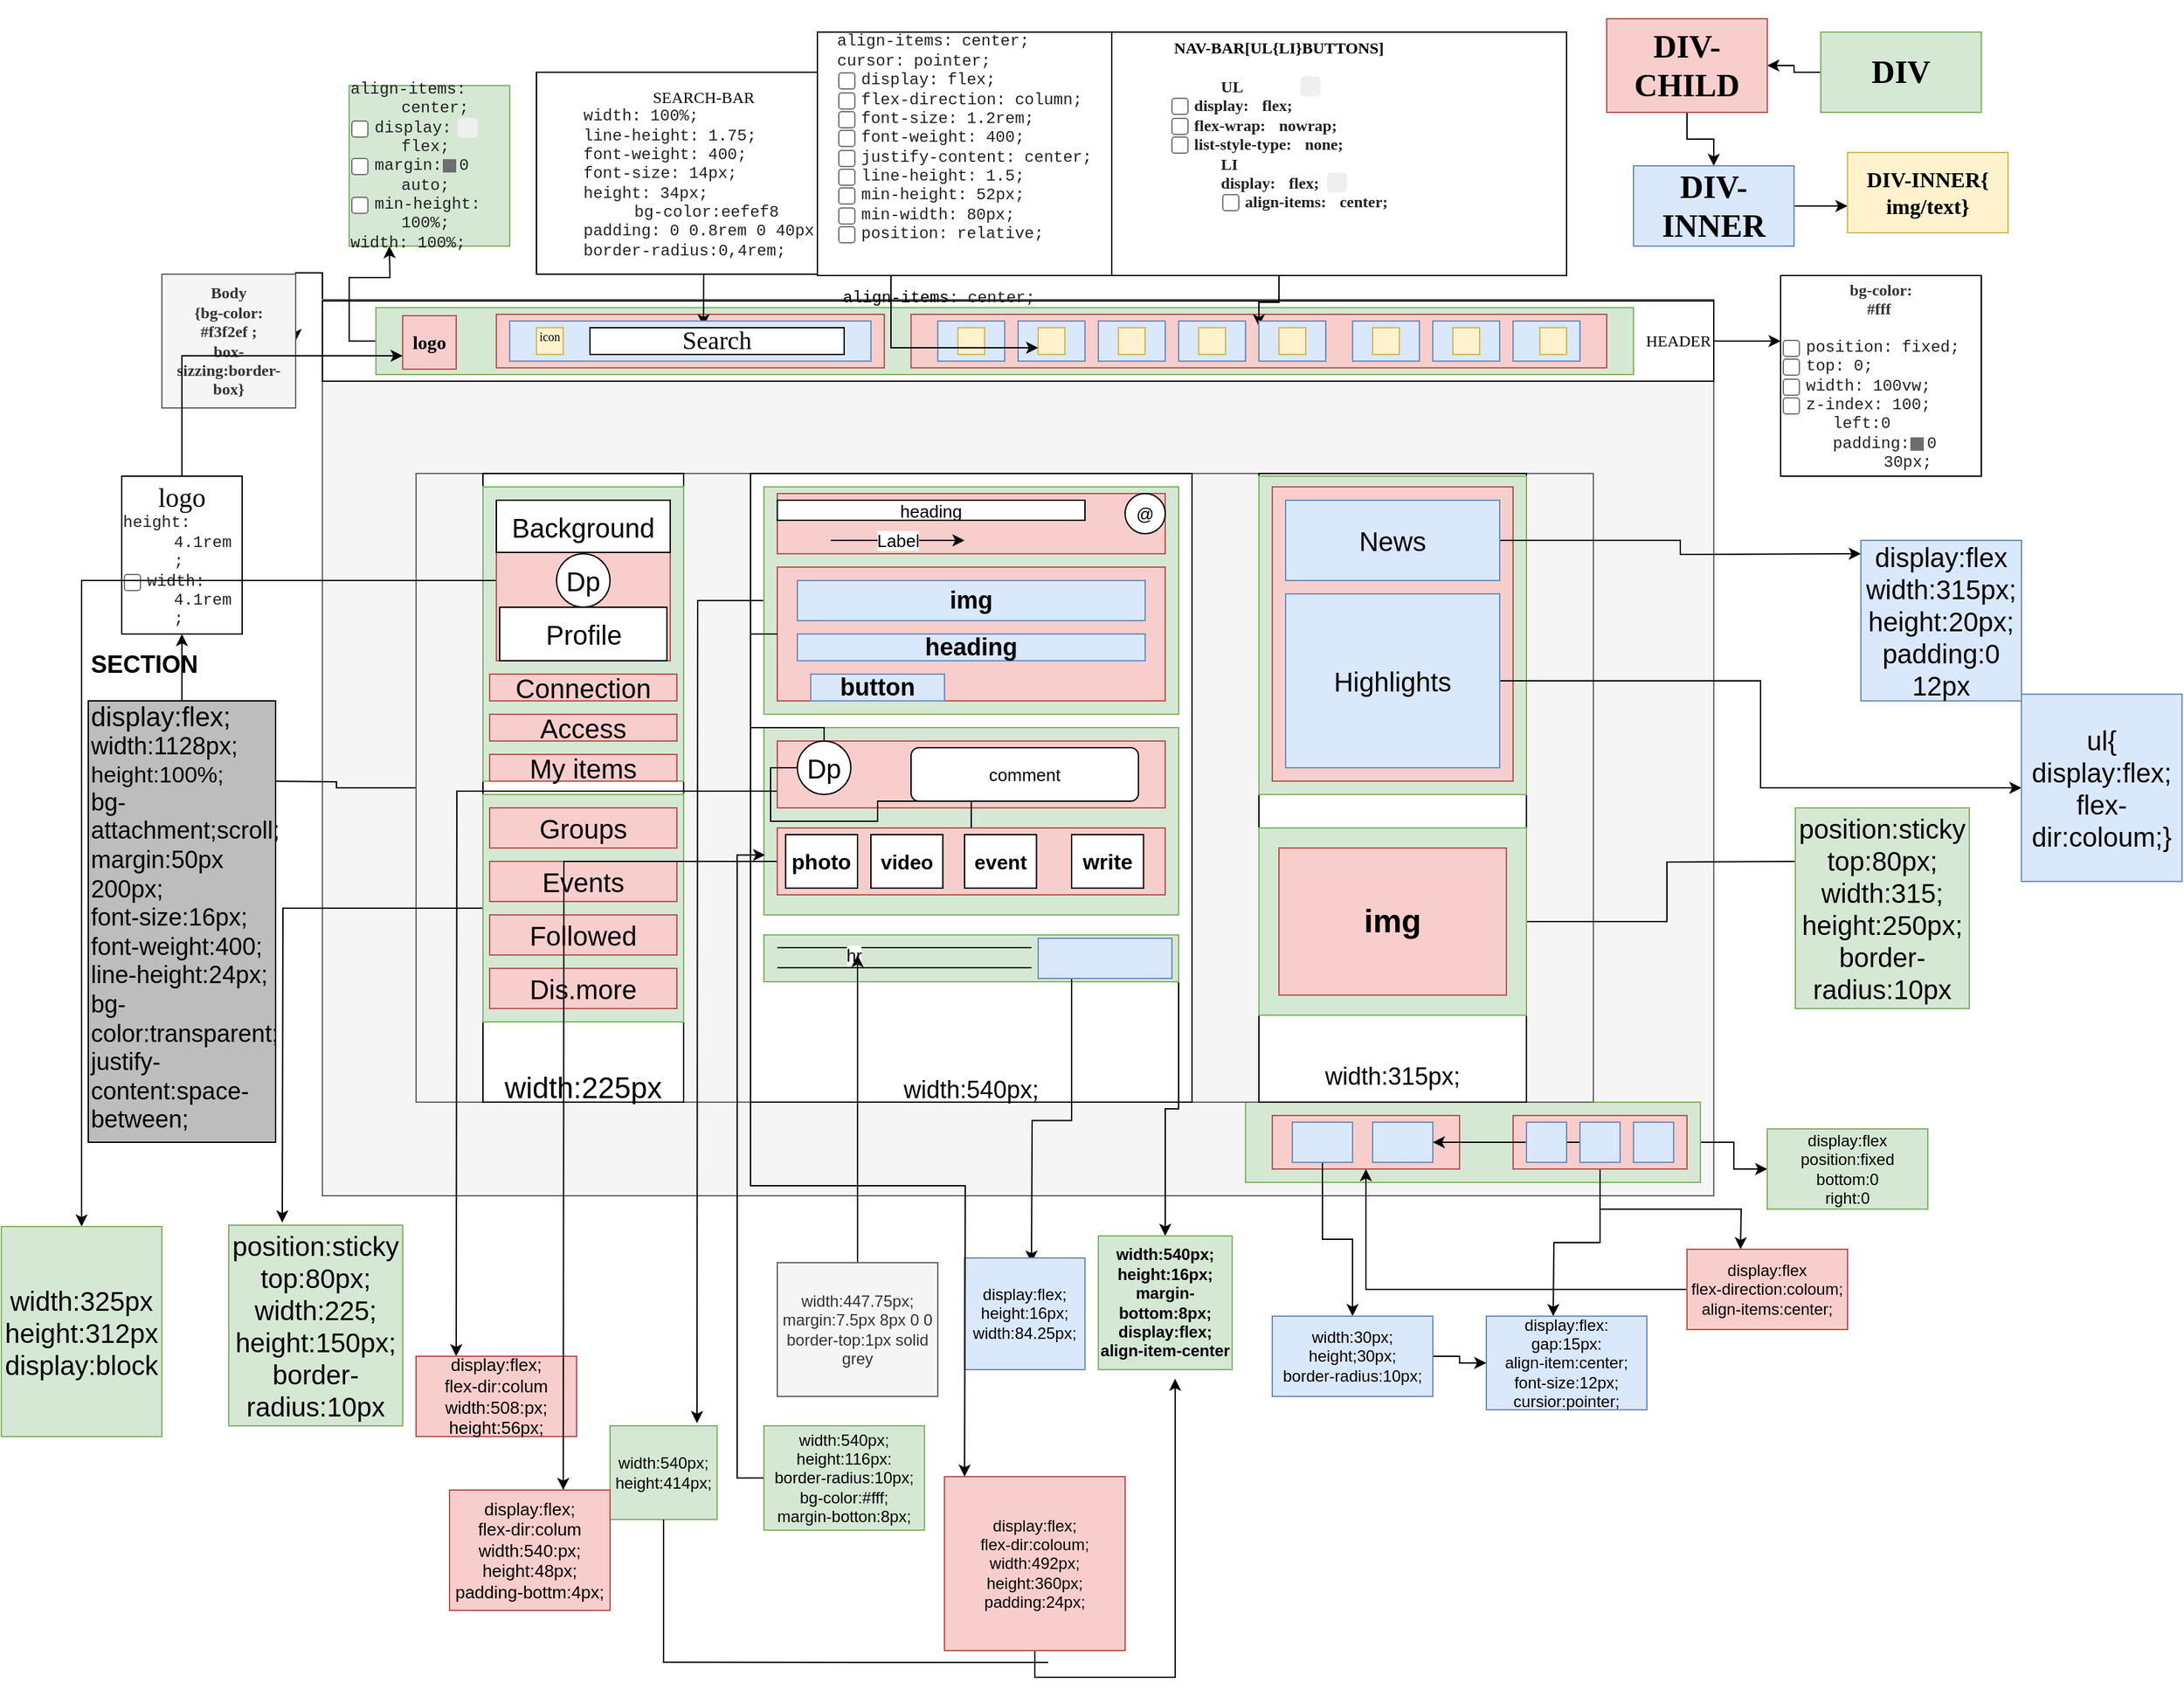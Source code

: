 <mxfile version="20.2.4" type="device"><diagram id="coaA2NdiZuUQ9U9_kVnp" name="Page-1"><mxGraphModel dx="6712" dy="4339" grid="1" gridSize="10" guides="1" tooltips="1" connect="1" arrows="1" fold="1" page="1" pageScale="1" pageWidth="4681" pageHeight="3300" math="0" shadow="0"><root><mxCell id="0"/><mxCell id="1" parent="0"/><mxCell id="uvMw77oUekJNtdEWYLHK-4" style="edgeStyle=orthogonalEdgeStyle;rounded=0;orthogonalLoop=1;jettySize=auto;html=1;exitX=0;exitY=0;exitDx=0;exitDy=0;" parent="1" source="uvMw77oUekJNtdEWYLHK-3" target="uvMw77oUekJNtdEWYLHK-5" edge="1"><mxGeometry relative="1" as="geometry"><mxPoint x="140" y="50" as="targetPoint"/></mxGeometry></mxCell><mxCell id="uvMw77oUekJNtdEWYLHK-3" value="" style="rounded=0;whiteSpace=wrap;html=1;fillColor=#f5f5f5;fontColor=#333333;strokeColor=#666666;" parent="1" vertex="1"><mxGeometry x="200" y="30" width="1040" height="670" as="geometry"/></mxCell><mxCell id="uvMw77oUekJNtdEWYLHK-5" value="Body&lt;br&gt;{bg-color:&lt;br&gt;#f3f2ef ;&lt;br&gt;box-sizzing:border-box}" style="whiteSpace=wrap;html=1;aspect=fixed;fillColor=#f5f5f5;fontColor=#333333;strokeColor=#666666;fontStyle=1;fontFamily=Verdana;" parent="1" vertex="1"><mxGeometry x="80" y="11" width="100" height="100" as="geometry"/></mxCell><mxCell id="uvMw77oUekJNtdEWYLHK-7" style="edgeStyle=orthogonalEdgeStyle;rounded=0;orthogonalLoop=1;jettySize=auto;html=1;exitX=1;exitY=0.5;exitDx=0;exitDy=0;fontFamily=Verdana;" parent="1" source="uvMw77oUekJNtdEWYLHK-6" edge="1"><mxGeometry relative="1" as="geometry"><mxPoint x="1290" y="61" as="targetPoint"/></mxGeometry></mxCell><mxCell id="uvMw77oUekJNtdEWYLHK-6" value="HEADER" style="rounded=0;whiteSpace=wrap;html=1;fontFamily=Verdana;align=right;" parent="1" vertex="1"><mxGeometry x="200" y="31" width="1040" height="60" as="geometry"/></mxCell><mxCell id="uvMw77oUekJNtdEWYLHK-8" value="&lt;br&gt;&lt;span style=&quot;color: rgb(51, 51, 51); font-family: Verdana; font-size: 12px; font-style: normal; font-variant-ligatures: normal; font-variant-caps: normal; font-weight: 700; letter-spacing: normal; orphans: 2; text-align: center; text-indent: 0px; text-transform: none; widows: 2; word-spacing: 0px; -webkit-text-stroke-width: 0px; background-color: rgb(248, 249, 250); text-decoration-thickness: initial; text-decoration-style: initial; text-decoration-color: initial; float: none; display: inline !important;&quot;&gt;bg-color:&lt;/span&gt;&lt;br style=&quot;color: rgb(51, 51, 51); font-family: Verdana; font-size: 12px; font-style: normal; font-variant-ligatures: normal; font-variant-caps: normal; font-weight: 700; letter-spacing: normal; orphans: 2; text-align: center; text-indent: 0px; text-transform: none; widows: 2; word-spacing: 0px; -webkit-text-stroke-width: 0px; background-color: rgb(248, 249, 250); text-decoration-thickness: initial; text-decoration-style: initial; text-decoration-color: initial;&quot;&gt;&lt;span style=&quot;color: rgb(51, 51, 51); font-family: Verdana; font-size: 12px; font-style: normal; font-variant-ligatures: normal; font-variant-caps: normal; font-weight: 700; letter-spacing: normal; orphans: 2; text-align: center; text-indent: 0px; text-transform: none; widows: 2; word-spacing: 0px; -webkit-text-stroke-width: 0px; background-color: rgb(248, 249, 250); text-decoration-thickness: initial; text-decoration-style: initial; text-decoration-color: initial; float: none; display: inline !important;&quot;&gt;#fff&lt;span&gt;&amp;nbsp;&lt;br&gt;&lt;/span&gt;&lt;/span&gt;&lt;br&gt;&lt;ol style=&quot;box-sizing: border-box; min-width: 0px; min-height: 0px; padding: 0px; margin: 0px; z-index: 0; position: relative; list-style-type: none; color: rgb(32, 33, 36); font-family: consolas, &amp;quot;lucida console&amp;quot;, &amp;quot;courier new&amp;quot;, monospace; text-align: start;&quot; role=&quot;tree&quot; class=&quot;tree-outline&quot;&gt;&lt;li style=&quot;box-sizing: border-box; min-width: 0px; min-height: 14px; text-overflow: ellipsis; position: relative; display: block; align-items: center; padding-left: 38px; cursor: auto; clear: both; margin-left: 0px !important;&quot; role=&quot;treeitem&quot;&gt;&lt;input style=&quot;min-width: 0px; min-height: 0px; font-family: inherit; font-size: 10px; visibility: visible; float: left; margin: 0px; vertical-align: top; position: relative; z-index: 1; width: 18px; left: -40px; top: 1px; height: 13px;&quot; aria-label=&quot;position fixed&quot; type=&quot;checkbox&quot; class=&quot;enabled-button&quot;&gt;&lt;span style=&quot;box-sizing: border-box; min-width: 0px; min-height: 0px; display: inline-block; width: 0px; opacity: 0; pointer-events: none;&quot; class=&quot;styles-clipboard-only&quot;&gt;    &lt;/span&gt;&lt;span style=&quot;box-sizing: border-box; min-width: 0px; min-height: 0px; color: var(--webkit-css-property-color,var(--color-syntax-1)); margin-left: -38px;&quot; class=&quot;webkit-css-property&quot; aria-label=&quot;CSS property name: position&quot;&gt;position&lt;/span&gt;&lt;span style=&quot;box-sizing: border-box; min-width: 0px; min-height: 0px; display: inline-block; width: 14px; text-decoration: inherit;&quot; class=&quot;styles-name-value-separator&quot;&gt;: &lt;/span&gt;&lt;span style=&quot;box-sizing: border-box; min-width: 0px; min-height: 0px;&quot; class=&quot;value&quot; aria-label=&quot;CSS property value: fixed&quot;&gt;fixed&lt;/span&gt;;&lt;/li&gt;&lt;li style=&quot;box-sizing: border-box; min-width: 0px; min-height: 14px; text-overflow: ellipsis; position: relative; display: block; align-items: center; padding-left: 38px; cursor: auto; clear: both; margin-left: 0px !important;&quot; role=&quot;treeitem&quot;&gt;&lt;input style=&quot;min-width: 0px; min-height: 0px; font-family: inherit; font-size: 10px; visibility: visible; float: left; margin: 0px; vertical-align: top; position: relative; z-index: 1; width: 18px; left: -40px; top: 1px; height: 13px;&quot; aria-label=&quot;top 0&quot; type=&quot;checkbox&quot; class=&quot;enabled-button&quot;&gt;&lt;span style=&quot;box-sizing: border-box; min-width: 0px; min-height: 0px; display: inline-block; width: 0px; opacity: 0; pointer-events: none;&quot; class=&quot;styles-clipboard-only&quot;&gt;    &lt;/span&gt;&lt;span style=&quot;box-sizing: border-box; min-width: 0px; min-height: 0px; color: var(--webkit-css-property-color,var(--color-syntax-1)); margin-left: -38px;&quot; class=&quot;webkit-css-property&quot; aria-label=&quot;CSS property name: top&quot;&gt;top&lt;/span&gt;&lt;span style=&quot;box-sizing: border-box; min-width: 0px; min-height: 0px; display: inline-block; width: 14px; text-decoration: inherit;&quot; class=&quot;styles-name-value-separator&quot;&gt;: &lt;/span&gt;&lt;span style=&quot;box-sizing: border-box; min-width: 0px; min-height: 0px;&quot; class=&quot;value&quot; aria-label=&quot;CSS property value: 0&quot;&gt;0&lt;/span&gt;;&lt;/li&gt;&lt;li style=&quot;box-sizing: border-box; min-width: 0px; min-height: 14px; text-overflow: ellipsis; position: relative; display: block; align-items: center; padding-left: 38px; cursor: auto; clear: both; margin-left: 0px !important;&quot; role=&quot;treeitem&quot;&gt;&lt;input style=&quot;min-width: 0px; min-height: 0px; font-family: inherit; font-size: 10px; visibility: visible; float: left; margin: 0px; vertical-align: top; position: relative; z-index: 1; width: 18px; left: -40px; top: 1px; height: 13px;&quot; aria-label=&quot;width 100vw&quot; type=&quot;checkbox&quot; class=&quot;enabled-button&quot;&gt;&lt;span style=&quot;box-sizing: border-box; min-width: 0px; min-height: 0px; display: inline-block; width: 0px; opacity: 0; pointer-events: none;&quot; class=&quot;styles-clipboard-only&quot;&gt;    &lt;/span&gt;&lt;span style=&quot;box-sizing: border-box; min-width: 0px; min-height: 0px; color: var(--webkit-css-property-color,var(--color-syntax-1)); margin-left: -38px;&quot; class=&quot;webkit-css-property&quot; aria-label=&quot;CSS property name: width&quot;&gt;width&lt;/span&gt;&lt;span style=&quot;box-sizing: border-box; min-width: 0px; min-height: 0px; display: inline-block; width: 14px; text-decoration: inherit;&quot; class=&quot;styles-name-value-separator&quot;&gt;: &lt;/span&gt;&lt;span style=&quot;box-sizing: border-box; min-width: 0px; min-height: 0px;&quot; class=&quot;value&quot; aria-label=&quot;CSS property value: 100vw&quot;&gt;100vw&lt;/span&gt;;&lt;/li&gt;&lt;li style=&quot;box-sizing: border-box; min-width: 0px; min-height: 14px; text-overflow: ellipsis; position: relative; display: block; align-items: center; padding-left: 38px; cursor: auto; clear: both; margin-left: 0px !important;&quot; role=&quot;treeitem&quot;&gt;&lt;input style=&quot;min-width: 0px; min-height: 0px; font-family: inherit; font-size: 10px; visibility: visible; float: left; margin: 0px; vertical-align: top; position: relative; z-index: 1; width: 18px; left: -40px; top: 1px; height: 13px;&quot; aria-label=&quot;z-index 100&quot; type=&quot;checkbox&quot; class=&quot;enabled-button&quot;&gt;&lt;span style=&quot;box-sizing: border-box; min-width: 0px; min-height: 0px; display: inline-block; width: 0px; opacity: 0; pointer-events: none;&quot; class=&quot;styles-clipboard-only&quot;&gt;    &lt;/span&gt;&lt;span style=&quot;box-sizing: border-box; min-width: 0px; min-height: 0px; color: var(--webkit-css-property-color,var(--color-syntax-1)); margin-left: -38px;&quot; class=&quot;webkit-css-property&quot; aria-label=&quot;CSS property name: z-index&quot;&gt;z-index&lt;/span&gt;&lt;span style=&quot;box-sizing: border-box; min-width: 0px; min-height: 0px; display: inline-block; width: 14px; text-decoration: inherit;&quot; class=&quot;styles-name-value-separator&quot;&gt;: &lt;/span&gt;&lt;span style=&quot;box-sizing: border-box; min-width: 0px; min-height: 0px;&quot; class=&quot;value&quot; aria-label=&quot;CSS property value: 100&quot;&gt;100&lt;/span&gt;;&lt;/li&gt;&lt;li style=&quot;box-sizing: border-box; min-width: 0px; min-height: 14px; text-overflow: ellipsis; position: relative; display: block; align-items: center; padding-left: 38px; cursor: auto; clear: both; margin-left: 0px !important;&quot; role=&quot;treeitem&quot;&gt;left:0&lt;/li&gt;&lt;li style=&quot;box-sizing: border-box; min-width: 0px; min-height: 14px; text-overflow: ellipsis; position: relative; display: block; align-items: center; padding-left: 38px; cursor: auto; clear: both; margin-left: 0px !important;&quot; role=&quot;treeitem&quot;&gt;&lt;ol style=&quot;box-sizing: border-box; min-width: 0px; min-height: 0px; padding: 0px; margin: 0px; z-index: 0; position: relative; list-style-type: none;&quot; role=&quot;tree&quot; class=&quot;tree-outline&quot;&gt;&lt;li style=&quot;box-sizing: border-box; min-width: 0px; min-height: 14px; text-overflow: ellipsis; position: relative; display: block; align-items: center; padding-left: 38px; cursor: auto; clear: both; margin-left: 0px !important;&quot; aria-expanded=&quot;false&quot; class=&quot;parent&quot; role=&quot;treeitem&quot;&gt;&lt;span style=&quot;box-sizing: border-box; min-width: 0px; min-height: 0px; display: inline-block; width: 0px; opacity: 0; pointer-events: none;&quot; class=&quot;styles-clipboard-only&quot;&gt;    &lt;/span&gt;&lt;span style=&quot;box-sizing: border-box; min-width: 0px; min-height: 0px; color: var(--webkit-css-property-color,var(--color-syntax-1)); margin-left: -38px;&quot; class=&quot;webkit-css-property&quot; aria-label=&quot;CSS property name: padding&quot;&gt;padding&lt;/span&gt;&lt;span style=&quot;box-sizing: border-box; min-width: 0px; min-height: 0px; display: inline-block; width: 14px; text-decoration: inherit;&quot; class=&quot;styles-name-value-separator&quot;&gt;: &lt;/span&gt;&lt;span style=&quot;box-sizing: border-box; min-width: 0px; min-height: 0px; display: inline-block; flex-shrink: 0; user-select: none; margin-left: -6px; margin-right: 2px; margin-bottom: -2px; --override-icon-mask-background-color:rgb(110 110 110); background-color: var(--override-icon-mask-background-color); -webkit-mask-position: var(--spritesheet-position); -webkit-mask-image: var(--image-file-smallIcons); --spritesheet-position:0px 10px; width: 10px; height: 10px;&quot; class=&quot;expand-icon spritesheet-smallicons smallicon-triangle-right icon-mask&quot; is=&quot;&quot;&gt;&lt;/span&gt;&lt;span style=&quot;box-sizing: border-box; min-width: 0px; min-height: 0px;&quot; class=&quot;value&quot; aria-label=&quot;CSS property value: 0 30px&quot;&gt;0&amp;nbsp;&lt;div style=&quot;display: inline-block; position: relative; outline: 0px;&quot; class=&quot;css-length&quot;&gt;&lt;span style=&quot;cursor: ew-resize;&quot; class=&quot;value&quot;&gt;30&lt;/span&gt;&lt;span class=&quot;unit&quot;&gt;px&lt;/span&gt;&lt;/div&gt;&lt;/span&gt;;&lt;/li&gt;&lt;li style=&quot;box-sizing: border-box; min-width: 0px; min-height: 14px; text-overflow: ellipsis; position: relative; display: block; align-items: center; padding-left: 38px; cursor: auto; clear: both; margin-left: 0px !important;&quot; role=&quot;treeitem&quot;&gt;&lt;/li&gt;&lt;/ol&gt;&lt;/li&gt;&lt;/ol&gt;" style="whiteSpace=wrap;html=1;aspect=fixed;fontFamily=Verdana;" parent="1" vertex="1"><mxGeometry x="1290" y="12" width="150" height="150" as="geometry"/></mxCell><mxCell id="uvMw77oUekJNtdEWYLHK-12" style="edgeStyle=orthogonalEdgeStyle;rounded=0;orthogonalLoop=1;jettySize=auto;html=1;exitX=0;exitY=0.5;exitDx=0;exitDy=0;fontFamily=Verdana;" parent="1" source="uvMw77oUekJNtdEWYLHK-11" edge="1"><mxGeometry relative="1" as="geometry"><mxPoint x="250" y="-10" as="targetPoint"/></mxGeometry></mxCell><mxCell id="uvMw77oUekJNtdEWYLHK-11" value="" style="rounded=0;whiteSpace=wrap;html=1;fontFamily=Verdana;fillColor=#d5e8d4;strokeColor=#82b366;" parent="1" vertex="1"><mxGeometry x="240" y="36" width="940" height="50" as="geometry"/></mxCell><mxCell id="uvMw77oUekJNtdEWYLHK-13" value="&lt;ol style=&quot;box-sizing: border-box; min-width: 0px; min-height: 0px; padding: 0px; margin: 0px; z-index: 0; position: relative; list-style-type: none; color: rgb(32, 33, 36); font-family: consolas, &amp;quot;lucida console&amp;quot;, &amp;quot;courier new&amp;quot;, monospace; text-align: start;&quot; role=&quot;tree&quot; class=&quot;tree-outline&quot;&gt;&lt;li style=&quot;box-sizing: border-box; min-width: 0px; min-height: 14px; text-overflow: ellipsis; position: relative; display: block; align-items: center; padding-left: 38px; cursor: auto; clear: both; margin-left: 0px !important;&quot; role=&quot;treeitem&quot;&gt;&lt;span style=&quot;box-sizing: border-box; min-width: 0px; min-height: 0px; color: var(--webkit-css-property-color,var(--color-syntax-1)); margin-left: -38px;&quot; class=&quot;webkit-css-property&quot; aria-label=&quot;CSS property name: align-items&quot;&gt;align-items&lt;/span&gt;&lt;span style=&quot;box-sizing: border-box; min-width: 0px; min-height: 0px; display: inline-block; width: 14px; text-decoration: inherit;&quot; class=&quot;styles-name-value-separator&quot;&gt;: &lt;/span&gt;&lt;span style=&quot;box-sizing: border-box; min-width: 0px; min-height: 0px;&quot; class=&quot;value&quot; aria-label=&quot;CSS property value: center&quot;&gt;center&lt;/span&gt;;&lt;/li&gt;&lt;li style=&quot;box-sizing: border-box; min-width: 0px; min-height: 14px; text-overflow: ellipsis; position: relative; display: block; align-items: center; padding-left: 38px; cursor: auto; clear: both; margin-left: 0px !important;&quot; role=&quot;treeitem&quot;&gt;&lt;input style=&quot;min-width: 0px; min-height: 0px; font-family: inherit; font-size: 10px; visibility: visible; float: left; margin: 0px; vertical-align: top; position: relative; z-index: 1; width: 18px; left: -40px; top: 1px; height: 13px;&quot; aria-label=&quot;display flex&quot; type=&quot;checkbox&quot; class=&quot;enabled-button&quot;&gt;&lt;span style=&quot;box-sizing: border-box; min-width: 0px; min-height: 0px; display: inline-block; width: 0px; opacity: 0; pointer-events: none;&quot; class=&quot;styles-clipboard-only&quot;&gt;    &lt;/span&gt;&lt;span style=&quot;box-sizing: border-box; min-width: 0px; min-height: 0px; color: var(--webkit-css-property-color,var(--color-syntax-1)); margin-left: -38px;&quot; class=&quot;webkit-css-property&quot; aria-label=&quot;CSS property name: display&quot;&gt;display&lt;/span&gt;&lt;span style=&quot;box-sizing: border-box; min-width: 0px; min-height: 0px; display: inline-block; width: 14px; text-decoration: inherit;&quot; class=&quot;styles-name-value-separator&quot;&gt;: &lt;/span&gt;&lt;span style=&quot;box-sizing: border-box; min-width: 0px; min-height: 0px;&quot; class=&quot;value&quot; aria-label=&quot;CSS property value: flex&quot;&gt;flex&lt;/span&gt;;&lt;button style=&quot;min-width: 0px; min-height: 0px; font-family: inherit; width: 15px; height: 15px; padding: 0px; border-width: 0px; border-style: initial; border-color: initial; margin: 0px 0px 0px 6px; position: absolute; top: -1px; border-radius: 3px; display: inline-flex; align-items: center; justify-content: center; cursor: pointer;&quot; title=&quot;Open flexbox editor&quot; tabindex=&quot;0&quot; class=&quot;styles-pane-button&quot;&gt;&lt;div style=&quot;width: 12px; height: 12px; -webkit-mask-image: url(&amp;quot;devtools://devtools/bundled/devtools-frontend/front_end/Images/flex-wrap-icon.svg&amp;quot;); -webkit-mask-position: center center; -webkit-mask-repeat: no-repeat; -webkit-mask-size: 99%; background-color: var(--icon-color, var(--color-text-secondary));&quot; class=&quot;icon-basic&quot;&gt;&lt;/div&gt;&lt;/button&gt;&lt;/li&gt;&lt;li style=&quot;box-sizing: border-box; min-width: 0px; min-height: 14px; text-overflow: ellipsis; position: relative; display: block; align-items: center; padding-left: 38px; cursor: auto; clear: both; margin-left: 0px !important;&quot; aria-expanded=&quot;false&quot; class=&quot;parent&quot; role=&quot;treeitem&quot;&gt;&lt;input style=&quot;min-width: 0px; min-height: 0px; font-family: inherit; font-size: 10px; visibility: visible; float: left; margin: 0px; vertical-align: top; position: relative; z-index: 1; width: 18px; left: -40px; top: 1px; height: 13px;&quot; aria-label=&quot;margin 0 auto&quot; type=&quot;checkbox&quot; class=&quot;enabled-button&quot;&gt;&lt;span style=&quot;box-sizing: border-box; min-width: 0px; min-height: 0px; display: inline-block; width: 0px; opacity: 0; pointer-events: none;&quot; class=&quot;styles-clipboard-only&quot;&gt;    &lt;/span&gt;&lt;span style=&quot;box-sizing: border-box; min-width: 0px; min-height: 0px; color: var(--webkit-css-property-color,var(--color-syntax-1)); margin-left: -38px;&quot; class=&quot;webkit-css-property&quot; aria-label=&quot;CSS property name: margin&quot;&gt;margin&lt;/span&gt;&lt;span style=&quot;box-sizing: border-box; min-width: 0px; min-height: 0px; display: inline-block; width: 14px; text-decoration: inherit;&quot; class=&quot;styles-name-value-separator&quot;&gt;: &lt;/span&gt;&lt;span style=&quot;box-sizing: border-box; min-width: 0px; min-height: 0px; display: inline-block; flex-shrink: 0; user-select: none; margin-left: -6px; margin-right: 2px; margin-bottom: -2px; --override-icon-mask-background-color:rgb(110 110 110); background-color: var(--override-icon-mask-background-color); -webkit-mask-position: var(--spritesheet-position); -webkit-mask-image: var(--image-file-smallIcons); --spritesheet-position:0px 10px; width: 10px; height: 10px;&quot; class=&quot;expand-icon spritesheet-smallicons smallicon-triangle-right icon-mask&quot; is=&quot;&quot;&gt;&lt;/span&gt;&lt;span style=&quot;box-sizing: border-box; min-width: 0px; min-height: 0px;&quot; class=&quot;value&quot; aria-label=&quot;CSS property value: 0 auto&quot;&gt;0 auto&lt;/span&gt;;&lt;/li&gt;&lt;li style=&quot;box-sizing: border-box; min-width: 0px; min-height: 14px; text-overflow: ellipsis; position: relative; display: block; align-items: center; padding-left: 38px; cursor: auto; clear: both; margin-left: 0px !important;&quot; role=&quot;treeitem&quot;&gt;&lt;input style=&quot;min-width: 0px; min-height: 0px; font-family: inherit; font-size: 10px; visibility: visible; float: left; margin: 0px; vertical-align: top; position: relative; z-index: 1; width: 18px; left: -40px; top: 1px; height: 13px;&quot; aria-label=&quot;min-height 100%&quot; type=&quot;checkbox&quot; class=&quot;enabled-button&quot;&gt;&lt;span style=&quot;box-sizing: border-box; min-width: 0px; min-height: 0px; display: inline-block; width: 0px; opacity: 0; pointer-events: none;&quot; class=&quot;styles-clipboard-only&quot;&gt;    &lt;/span&gt;&lt;span style=&quot;box-sizing: border-box; min-width: 0px; min-height: 0px; color: var(--webkit-css-property-color,var(--color-syntax-1)); margin-left: -38px;&quot; class=&quot;webkit-css-property&quot; aria-label=&quot;CSS property name: min-height&quot;&gt;min-height&lt;/span&gt;&lt;span style=&quot;box-sizing: border-box; min-width: 0px; min-height: 0px; display: inline-block; width: 14px; text-decoration: inherit;&quot; class=&quot;styles-name-value-separator&quot;&gt;: &lt;/span&gt;&lt;span style=&quot;box-sizing: border-box; min-width: 0px; min-height: 0px;&quot; class=&quot;value&quot; aria-label=&quot;CSS property value: 100%&quot;&gt;100%&lt;/span&gt;;&lt;/li&gt;&lt;li style=&quot;box-sizing: border-box; min-width: 0px; min-height: 14px; text-overflow: ellipsis; position: relative; display: block; align-items: center; padding-left: 38px; cursor: auto; clear: both; margin-left: 0px !important;&quot; role=&quot;treeitem&quot;&gt;&lt;span style=&quot;box-sizing: border-box; min-width: 0px; min-height: 0px; color: var(--webkit-css-property-color,var(--color-syntax-1)); margin-left: -38px;&quot; class=&quot;webkit-css-property&quot; aria-label=&quot;CSS property name: width&quot;&gt;width&lt;/span&gt;&lt;span style=&quot;box-sizing: border-box; min-width: 0px; min-height: 0px; display: inline-block; width: 14px; text-decoration-line: inherit;&quot; class=&quot;styles-name-value-separator&quot;&gt;: &lt;/span&gt;&lt;span style=&quot;box-sizing: border-box; min-width: 0px; min-height: 0px;&quot; class=&quot;value&quot; aria-label=&quot;CSS property value: 100%&quot;&gt;100%&lt;/span&gt;;&lt;br&gt;&lt;/li&gt;&lt;/ol&gt;" style="whiteSpace=wrap;html=1;aspect=fixed;fontFamily=Verdana;fillColor=#d5e8d4;strokeColor=#82b366;" parent="1" vertex="1"><mxGeometry x="220" y="-130" width="120" height="120" as="geometry"/></mxCell><mxCell id="uvMw77oUekJNtdEWYLHK-20" style="edgeStyle=orthogonalEdgeStyle;rounded=0;orthogonalLoop=1;jettySize=auto;html=1;exitX=0;exitY=0.5;exitDx=0;exitDy=0;entryX=1;entryY=0.5;entryDx=0;entryDy=0;fontFamily=Verdana;" parent="1" source="uvMw77oUekJNtdEWYLHK-14" target="uvMw77oUekJNtdEWYLHK-19" edge="1"><mxGeometry relative="1" as="geometry"/></mxCell><mxCell id="uvMw77oUekJNtdEWYLHK-14" value="&lt;h1&gt;DIV&lt;/h1&gt;" style="rounded=0;whiteSpace=wrap;html=1;fontFamily=Verdana;fillColor=#d5e8d4;strokeColor=#82b366;" parent="1" vertex="1"><mxGeometry x="1320" y="-170" width="120" height="60" as="geometry"/></mxCell><mxCell id="uvMw77oUekJNtdEWYLHK-16" value="&lt;h3&gt;logo&lt;/h3&gt;" style="whiteSpace=wrap;html=1;aspect=fixed;fontFamily=Verdana;fillColor=#f8cecc;strokeColor=#b85450;" parent="1" vertex="1"><mxGeometry x="260" y="42" width="40" height="40" as="geometry"/></mxCell><mxCell id="uvMw77oUekJNtdEWYLHK-17" value="&lt;h1&gt;&lt;br&gt;&lt;/h1&gt;" style="rounded=0;whiteSpace=wrap;html=1;fontFamily=Verdana;fillColor=#f8cecc;strokeColor=#b85450;" parent="1" vertex="1"><mxGeometry x="330" y="41" width="290" height="40" as="geometry"/></mxCell><mxCell id="uvMw77oUekJNtdEWYLHK-18" value="&lt;h1&gt;&lt;br&gt;&lt;/h1&gt;" style="rounded=0;whiteSpace=wrap;html=1;fontFamily=Verdana;fillColor=#f8cecc;strokeColor=#b85450;" parent="1" vertex="1"><mxGeometry x="640" y="41" width="520" height="40" as="geometry"/></mxCell><mxCell id="uvMw77oUekJNtdEWYLHK-46" style="edgeStyle=orthogonalEdgeStyle;rounded=0;orthogonalLoop=1;jettySize=auto;html=1;exitX=0.5;exitY=1;exitDx=0;exitDy=0;fontFamily=Verdana;" parent="1" source="uvMw77oUekJNtdEWYLHK-19" target="uvMw77oUekJNtdEWYLHK-47" edge="1"><mxGeometry relative="1" as="geometry"><mxPoint x="1230" y="-80" as="targetPoint"/></mxGeometry></mxCell><mxCell id="uvMw77oUekJNtdEWYLHK-19" value="&lt;h1&gt;DIV-CHILD&lt;/h1&gt;" style="rounded=0;whiteSpace=wrap;html=1;fontFamily=Verdana;fillColor=#f8cecc;strokeColor=#b85450;" parent="1" vertex="1"><mxGeometry x="1160" y="-180" width="120" height="70" as="geometry"/></mxCell><mxCell id="uvMw77oUekJNtdEWYLHK-22" style="edgeStyle=orthogonalEdgeStyle;rounded=0;orthogonalLoop=1;jettySize=auto;html=1;entryX=0.5;entryY=0.225;entryDx=0;entryDy=0;entryPerimeter=0;fontFamily=Verdana;" parent="1" source="uvMw77oUekJNtdEWYLHK-21" target="uvMw77oUekJNtdEWYLHK-18" edge="1"><mxGeometry relative="1" as="geometry"/></mxCell><mxCell id="uvMw77oUekJNtdEWYLHK-21" value="NAV-BAR[UL{LI}BUTTONS]&lt;br&gt;&lt;br&gt;&lt;ol style=&quot;box-sizing: border-box; min-width: 0px; min-height: 0px; padding: 0px; margin: 0px; z-index: 0; position: relative; list-style-type: none; color: rgb(32, 33, 36); text-align: start;&quot; role=&quot;tree&quot; class=&quot;tree-outline&quot;&gt;&lt;li style=&quot;box-sizing: border-box; min-width: 0px; min-height: 14px; text-overflow: ellipsis; position: relative; display: block; align-items: center; padding-left: 38px; cursor: auto; clear: both; margin-left: 0px !important;&quot; role=&quot;treeitem&quot;&gt;UL&lt;br&gt;&lt;input style=&quot;min-width: 0px; min-height: 0px; font-size: 10px; visibility: visible; float: left; margin: 0px; vertical-align: top; position: relative; z-index: 1; width: 18px; left: -40px; top: 1px; height: 13px;&quot; aria-label=&quot;display flex&quot; type=&quot;checkbox&quot; class=&quot;enabled-button&quot;&gt;&lt;span style=&quot;box-sizing: border-box; min-width: 0px; min-height: 0px; display: inline-block; width: 0px; opacity: 0; pointer-events: none;&quot; class=&quot;styles-clipboard-only&quot;&gt;    &lt;/span&gt;&lt;span style=&quot;box-sizing: border-box; min-width: 0px; min-height: 0px; color: var(--webkit-css-property-color,var(--color-syntax-1)); margin-left: -38px;&quot; class=&quot;webkit-css-property&quot; aria-label=&quot;CSS property name: display&quot;&gt;display&lt;/span&gt;&lt;span style=&quot;box-sizing: border-box; min-width: 0px; min-height: 0px; display: inline-block; width: 14px; text-decoration: inherit;&quot; class=&quot;styles-name-value-separator&quot;&gt;: &lt;/span&gt;&lt;span style=&quot;box-sizing: border-box; min-width: 0px; min-height: 0px;&quot; class=&quot;value&quot; aria-label=&quot;CSS property value: flex&quot;&gt;flex&lt;/span&gt;;&lt;button style=&quot;min-width: 0px; min-height: 0px; width: 15px; height: 15px; padding: 0px; border-width: 0px; border-style: initial; border-color: initial; margin: 0px 0px 0px 6px; position: absolute; top: -1px; border-radius: 3px; display: inline-flex; align-items: center; justify-content: center; cursor: pointer;&quot; title=&quot;Open flexbox editor&quot; tabindex=&quot;0&quot; class=&quot;styles-pane-button&quot;&gt;&lt;div style=&quot;width: 12px; height: 12px; -webkit-mask-image: url(&amp;quot;devtools://devtools/bundled/devtools-frontend/front_end/Images/flex-wrap-icon.svg&amp;quot;); -webkit-mask-position: center center; -webkit-mask-repeat: no-repeat; -webkit-mask-size: 99%; background-color: var(--icon-color, var(--color-text-secondary));&quot; class=&quot;icon-basic&quot;&gt;&lt;/div&gt;&lt;/button&gt;&lt;/li&gt;&lt;li style=&quot;box-sizing: border-box; min-width: 0px; min-height: 14px; text-overflow: ellipsis; position: relative; display: block; align-items: center; padding-left: 38px; cursor: auto; clear: both; margin-left: 0px !important;&quot; role=&quot;treeitem&quot;&gt;&lt;input style=&quot;min-width: 0px; min-height: 0px; font-size: 10px; visibility: visible; float: left; margin: 0px; vertical-align: top; position: relative; z-index: 1; width: 18px; left: -40px; top: 1px; height: 13px;&quot; aria-label=&quot;flex-wrap nowrap&quot; type=&quot;checkbox&quot; class=&quot;enabled-button&quot;&gt;&lt;span style=&quot;box-sizing: border-box; min-width: 0px; min-height: 0px; display: inline-block; width: 0px; opacity: 0; pointer-events: none;&quot; class=&quot;styles-clipboard-only&quot;&gt;    &lt;/span&gt;&lt;span style=&quot;box-sizing: border-box; min-width: 0px; min-height: 0px; color: var(--webkit-css-property-color,var(--color-syntax-1)); margin-left: -38px;&quot; class=&quot;webkit-css-property&quot; aria-label=&quot;CSS property name: flex-wrap&quot;&gt;flex-wrap&lt;/span&gt;&lt;span style=&quot;box-sizing: border-box; min-width: 0px; min-height: 0px; display: inline-block; width: 14px; text-decoration: inherit;&quot; class=&quot;styles-name-value-separator&quot;&gt;: &lt;/span&gt;&lt;span style=&quot;box-sizing: border-box; min-width: 0px; min-height: 0px;&quot; class=&quot;value&quot; aria-label=&quot;CSS property value: nowrap&quot;&gt;nowrap&lt;/span&gt;;&lt;/li&gt;&lt;li style=&quot;box-sizing: border-box; min-width: 0px; min-height: 14px; text-overflow: ellipsis; position: relative; display: block; align-items: center; padding-left: 38px; cursor: auto; clear: both; margin-left: 0px !important;&quot; role=&quot;treeitem&quot;&gt;&lt;input style=&quot;min-width: 0px; min-height: 0px; font-size: 10px; visibility: visible; float: left; margin: 0px; vertical-align: top; position: relative; z-index: 1; width: 18px; left: -40px; top: 1px; height: 13px;&quot; aria-label=&quot;list-style-type none&quot; type=&quot;checkbox&quot; class=&quot;enabled-button&quot;&gt;&lt;span style=&quot;box-sizing: border-box; min-width: 0px; min-height: 0px; display: inline-block; width: 0px; opacity: 0; pointer-events: none;&quot; class=&quot;styles-clipboard-only&quot;&gt;    &lt;/span&gt;&lt;span style=&quot;box-sizing: border-box; min-width: 0px; min-height: 0px; color: var(--webkit-css-property-color,var(--color-syntax-1)); margin-left: -38px;&quot; class=&quot;webkit-css-property&quot; aria-label=&quot;CSS property name: list-style-type&quot;&gt;list-style-type&lt;/span&gt;&lt;span style=&quot;box-sizing: border-box; min-width: 0px; min-height: 0px; display: inline-block; width: 14px; text-decoration: inherit;&quot; class=&quot;styles-name-value-separator&quot;&gt;: &lt;/span&gt;&lt;span style=&quot;box-sizing: border-box; min-width: 0px; min-height: 0px;&quot; class=&quot;value&quot; aria-label=&quot;CSS property value: none&quot;&gt;none&lt;/span&gt;;&lt;/li&gt;&lt;li style=&quot;box-sizing: border-box; min-width: 0px; min-height: 14px; text-overflow: ellipsis; position: relative; display: block; align-items: center; padding-left: 38px; cursor: auto; clear: both; margin-left: 0px !important;&quot; role=&quot;treeitem&quot;&gt;LI&lt;/li&gt;&lt;li style=&quot;box-sizing: border-box; min-width: 0px; min-height: 14px; text-overflow: ellipsis; position: relative; display: block; align-items: center; padding-left: 38px; cursor: auto; clear: both; margin-left: 0px !important;&quot; role=&quot;treeitem&quot;&gt;&lt;ol style=&quot;box-sizing: border-box; min-width: 0px; min-height: 0px; padding: 0px; margin: 0px; z-index: 0; position: relative; list-style-type: none;&quot; role=&quot;tree&quot; class=&quot;tree-outline&quot;&gt;&lt;li style=&quot;box-sizing: border-box; min-width: 0px; min-height: 14px; text-overflow: ellipsis; position: relative; display: block; align-items: center; padding-left: 38px; cursor: auto; clear: both; margin-left: 0px !important;&quot; role=&quot;treeitem&quot;&gt;&lt;span style=&quot;box-sizing: border-box; min-width: 0px; min-height: 0px; color: var(--webkit-css-property-color,var(--color-syntax-1)); margin-left: -38px;&quot; class=&quot;webkit-css-property&quot; aria-label=&quot;CSS property name: display&quot;&gt;display&lt;/span&gt;&lt;span style=&quot;box-sizing: border-box; min-width: 0px; min-height: 0px; display: inline-block; width: 14px; text-decoration: inherit;&quot; class=&quot;styles-name-value-separator&quot;&gt;: &lt;/span&gt;&lt;span style=&quot;box-sizing: border-box; min-width: 0px; min-height: 0px;&quot; class=&quot;value&quot; aria-label=&quot;CSS property value: flex&quot;&gt;flex&lt;/span&gt;;&lt;button style=&quot;min-width: 0px; min-height: 0px; width: 15px; height: 15px; padding: 0px; border-width: 0px; border-style: initial; border-color: initial; margin: 0px 0px 0px 6px; position: absolute; top: -1px; border-radius: 3px; display: inline-flex; align-items: center; justify-content: center; cursor: pointer;&quot; title=&quot;Open flexbox editor&quot; tabindex=&quot;0&quot; class=&quot;styles-pane-button&quot;&gt;&lt;div style=&quot;width: 12px; height: 12px; -webkit-mask-image: url(&amp;quot;devtools://devtools/bundled/devtools-frontend/front_end/Images/flex-wrap-icon.svg&amp;quot;); -webkit-mask-position: center center; -webkit-mask-repeat: no-repeat; -webkit-mask-size: 99%; background-color: var(--icon-color, var(--color-text-secondary));&quot; class=&quot;icon-basic&quot;&gt;&lt;/div&gt;&lt;/button&gt;&lt;/li&gt;&lt;li style=&quot;box-sizing: border-box; min-width: 0px; min-height: 14px; text-overflow: ellipsis; position: relative; display: block; align-items: center; padding-left: 38px; cursor: auto; clear: both; margin-left: 0px !important;&quot; role=&quot;treeitem&quot;&gt;&lt;input style=&quot;min-width: 0px; min-height: 0px; font-size: 10px; visibility: visible; float: left; margin: 0px; vertical-align: top; position: relative; z-index: 1; width: 18px; left: -40px; top: 1px; height: 13px;&quot; aria-label=&quot;align-items center&quot; type=&quot;checkbox&quot; class=&quot;enabled-button&quot;&gt;&lt;span style=&quot;box-sizing: border-box; min-width: 0px; min-height: 0px; display: inline-block; width: 0px; opacity: 0; pointer-events: none;&quot; class=&quot;styles-clipboard-only&quot;&gt;    &lt;/span&gt;&lt;span style=&quot;box-sizing: border-box; min-width: 0px; min-height: 0px; color: var(--webkit-css-property-color,var(--color-syntax-1)); margin-left: -38px;&quot; class=&quot;webkit-css-property&quot; aria-label=&quot;CSS property name: align-items&quot;&gt;align-items&lt;/span&gt;&lt;span style=&quot;box-sizing: border-box; min-width: 0px; min-height: 0px; display: inline-block; width: 14px; text-decoration: inherit;&quot; class=&quot;styles-name-value-separator&quot;&gt;: &lt;/span&gt;&lt;span style=&quot;box-sizing: border-box; min-width: 0px; min-height: 0px;&quot; class=&quot;value&quot; aria-label=&quot;CSS property value: center&quot;&gt;center&lt;/span&gt;;&lt;/li&gt;&lt;li style=&quot;box-sizing: border-box; min-width: 0px; min-height: 14px; text-overflow: ellipsis; position: relative; display: block; align-items: center; padding-left: 38px; cursor: auto; clear: both; margin-left: 0px !important;&quot; role=&quot;treeitem&quot;&gt;&lt;br&gt;&lt;/li&gt;&lt;/ol&gt;&lt;/li&gt;&lt;/ol&gt;&lt;div&gt;&lt;br&gt;&lt;/div&gt;&lt;div&gt;&lt;br&gt;&lt;/div&gt;" style="rounded=0;whiteSpace=wrap;html=1;fontFamily=Verdana;fontStyle=1" parent="1" vertex="1"><mxGeometry x="700" y="-170" width="430" height="182" as="geometry"/></mxCell><mxCell id="uvMw77oUekJNtdEWYLHK-24" style="edgeStyle=orthogonalEdgeStyle;rounded=0;orthogonalLoop=1;jettySize=auto;html=1;exitX=0.5;exitY=1;exitDx=0;exitDy=0;entryX=0.534;entryY=0.225;entryDx=0;entryDy=0;entryPerimeter=0;fontFamily=Verdana;" parent="1" source="uvMw77oUekJNtdEWYLHK-23" target="uvMw77oUekJNtdEWYLHK-17" edge="1"><mxGeometry relative="1" as="geometry"/></mxCell><mxCell id="uvMw77oUekJNtdEWYLHK-23" value="SEARCH-BAR&lt;br&gt;&lt;ol style=&quot;box-sizing: border-box; min-width: 0px; min-height: 0px; padding: 0px; margin: 0px; z-index: 0; position: relative; list-style-type: none; color: rgb(32, 33, 36); font-family: consolas, &amp;quot;lucida console&amp;quot;, &amp;quot;courier new&amp;quot;, monospace; text-align: start;&quot; role=&quot;tree&quot; class=&quot;tree-outline&quot;&gt;&lt;li style=&quot;box-sizing: border-box; min-width: 0px; min-height: 14px; text-overflow: ellipsis; position: relative; display: block; align-items: center; padding-left: 38px; cursor: auto; clear: both; margin-left: 0px !important;&quot; role=&quot;treeitem&quot;&gt;&lt;span style=&quot;box-sizing: border-box; min-width: 0px; min-height: 0px; color: var(--webkit-css-property-color,var(--color-syntax-1)); margin-left: -38px;&quot; class=&quot;webkit-css-property&quot; aria-label=&quot;CSS property name: width&quot;&gt;width&lt;/span&gt;&lt;span style=&quot;box-sizing: border-box; min-width: 0px; min-height: 0px; display: inline-block; width: 14px; text-decoration: inherit;&quot; class=&quot;styles-name-value-separator&quot;&gt;: &lt;/span&gt;&lt;span style=&quot;box-sizing: border-box; min-width: 0px; min-height: 0px;&quot; class=&quot;value&quot; aria-label=&quot;CSS property value: 100%&quot;&gt;100%&lt;/span&gt;;&lt;/li&gt;&lt;li style=&quot;box-sizing: border-box; min-width: 0px; min-height: 14px; text-overflow: ellipsis; position: relative; display: block; align-items: center; padding-left: 38px; cursor: auto; clear: both; margin-left: 0px !important;&quot; role=&quot;treeitem&quot;&gt;&lt;span style=&quot;box-sizing: border-box; min-width: 0px; min-height: 0px; display: inline-block; width: 0px; opacity: 0; pointer-events: none;&quot; class=&quot;styles-clipboard-only&quot;&gt;    &lt;/span&gt;&lt;span style=&quot;box-sizing: border-box; min-width: 0px; min-height: 0px; color: var(--webkit-css-property-color,var(--color-syntax-1)); margin-left: -38px;&quot; class=&quot;webkit-css-property&quot; aria-label=&quot;CSS property name: line-height&quot;&gt;line-height&lt;/span&gt;&lt;span style=&quot;box-sizing: border-box; min-width: 0px; min-height: 0px; display: inline-block; width: 14px; text-decoration: inherit;&quot; class=&quot;styles-name-value-separator&quot;&gt;: &lt;/span&gt;&lt;span style=&quot;box-sizing: border-box; min-width: 0px; min-height: 0px;&quot; class=&quot;value&quot; aria-label=&quot;CSS property value: 1.75&quot;&gt;1.75&lt;/span&gt;;&lt;/li&gt;&lt;li style=&quot;box-sizing: border-box; min-width: 0px; min-height: 14px; text-overflow: ellipsis; position: relative; display: block; align-items: center; padding-left: 38px; cursor: auto; clear: both; margin-left: 0px !important;&quot; role=&quot;treeitem&quot;&gt;&lt;span style=&quot;box-sizing: border-box; min-width: 0px; min-height: 0px; display: inline-block; width: 0px; opacity: 0; pointer-events: none;&quot; class=&quot;styles-clipboard-only&quot;&gt;    &lt;/span&gt;&lt;span style=&quot;box-sizing: border-box; min-width: 0px; min-height: 0px; color: var(--webkit-css-property-color,var(--color-syntax-1)); margin-left: -38px;&quot; class=&quot;webkit-css-property&quot; aria-label=&quot;CSS property name: font-weight&quot;&gt;font-weight&lt;/span&gt;&lt;span style=&quot;box-sizing: border-box; min-width: 0px; min-height: 0px; display: inline-block; width: 14px; text-decoration: inherit;&quot; class=&quot;styles-name-value-separator&quot;&gt;: &lt;/span&gt;&lt;span style=&quot;box-sizing: border-box; min-width: 0px; min-height: 0px;&quot; class=&quot;value&quot; aria-label=&quot;CSS property value: 400&quot;&gt;400&lt;/span&gt;;&lt;/li&gt;&lt;li style=&quot;box-sizing: border-box; min-width: 0px; min-height: 14px; text-overflow: ellipsis; position: relative; display: block; align-items: center; padding-left: 38px; cursor: auto; clear: both; margin-left: 0px !important;&quot; role=&quot;treeitem&quot;&gt;&lt;span style=&quot;box-sizing: border-box; min-width: 0px; min-height: 0px; display: inline-block; width: 0px; opacity: 0; pointer-events: none;&quot; class=&quot;styles-clipboard-only&quot;&gt;    &lt;/span&gt;&lt;span style=&quot;box-sizing: border-box; min-width: 0px; min-height: 0px; color: var(--webkit-css-property-color,var(--color-syntax-1)); margin-left: -38px;&quot; class=&quot;webkit-css-property&quot; aria-label=&quot;CSS property name: font-size&quot;&gt;font-size&lt;/span&gt;&lt;span style=&quot;box-sizing: border-box; min-width: 0px; min-height: 0px; display: inline-block; width: 14px; text-decoration: inherit;&quot; class=&quot;styles-name-value-separator&quot;&gt;: &lt;/span&gt;&lt;span style=&quot;box-sizing: border-box; min-width: 0px; min-height: 0px;&quot; class=&quot;value&quot; aria-label=&quot;CSS property value: 14px&quot;&gt;14px;&lt;/span&gt;&lt;/li&gt;&lt;li style=&quot;box-sizing: border-box; min-width: 0px; min-height: 14px; text-overflow: ellipsis; position: relative; display: block; align-items: center; padding-left: 38px; cursor: auto; clear: both; margin-left: 0px !important;&quot; role=&quot;treeitem&quot;&gt;&lt;span style=&quot;box-sizing: border-box; min-width: 0px; min-height: 0px; display: inline-block; width: 0px; opacity: 0; pointer-events: none;&quot; class=&quot;styles-clipboard-only&quot;&gt;    &lt;/span&gt;&lt;span style=&quot;box-sizing: border-box; min-width: 0px; min-height: 0px; color: var(--webkit-css-property-color,var(--color-syntax-1)); margin-left: -38px;&quot; class=&quot;webkit-css-property&quot; aria-label=&quot;CSS property name: height&quot;&gt;height&lt;/span&gt;&lt;span style=&quot;box-sizing: border-box; min-width: 0px; min-height: 0px; display: inline-block; width: 14px; text-decoration: inherit;&quot; class=&quot;styles-name-value-separator&quot;&gt;: &lt;/span&gt;&lt;span style=&quot;box-sizing: border-box; min-width: 0px; min-height: 0px;&quot; class=&quot;value&quot; aria-label=&quot;CSS property value: 34px&quot;&gt;&lt;div style=&quot;display: inline-block; position: relative; outline: 0px;&quot; class=&quot;css-length&quot;&gt;&lt;span style=&quot;cursor: ew-resize;&quot; class=&quot;value&quot;&gt;34&lt;/span&gt;&lt;span class=&quot;unit&quot;&gt;px;&lt;/span&gt;&lt;/div&gt;&lt;/span&gt;&lt;/li&gt;&lt;li style=&quot;box-sizing: border-box; min-width: 0px; min-height: 14px; text-overflow: ellipsis; position: relative; display: block; align-items: center; padding-left: 38px; cursor: auto; clear: both; margin-left: 0px !important;&quot; role=&quot;treeitem&quot;&gt;&lt;span style=&quot;background-color: initial;&quot;&gt;bg-color:eefef8&lt;/span&gt;&lt;/li&gt;&lt;li style=&quot;box-sizing: border-box; min-width: 0px; min-height: 14px; text-overflow: ellipsis; position: relative; display: block; align-items: center; padding-left: 38px; cursor: auto; clear: both; margin-left: 0px !important;&quot; role=&quot;treeitem&quot;&gt;&lt;span style=&quot;box-sizing: border-box; min-width: 0px; min-height: 0px; display: inline-block; width: 0px; opacity: 0; pointer-events: none;&quot; class=&quot;styles-clipboard-only&quot;&gt;    &lt;/span&gt;&lt;span style=&quot;box-sizing: border-box; min-width: 0px; min-height: 0px; color: var(--webkit-css-property-color,var(--color-syntax-1)); margin-left: -38px;&quot; class=&quot;webkit-css-property&quot; aria-label=&quot;CSS property name: padding&quot;&gt;padding&lt;/span&gt;&lt;span style=&quot;box-sizing: border-box; min-width: 0px; min-height: 0px; display: inline-block; width: 14px; text-decoration-line: inherit;&quot; class=&quot;styles-name-value-separator&quot;&gt;:&lt;/span&gt;&lt;span style=&quot;box-sizing: border-box; min-width: 0px; min-height: 0px;&quot; class=&quot;value&quot; aria-label=&quot;CSS property value: 0 .8rem 0 40px&quot;&gt;0&amp;nbsp;&lt;div style=&quot;display: inline-block; position: relative; outline: 0px;&quot; class=&quot;css-length&quot;&gt;&lt;span style=&quot;cursor: ew-resize;&quot; class=&quot;value&quot;&gt;0.8&lt;/span&gt;&lt;span class=&quot;unit&quot;&gt;rem&lt;/span&gt;&lt;/div&gt;&amp;nbsp;0&amp;nbsp;&lt;div style=&quot;display: inline-block; position: relative; outline: 0px;&quot; class=&quot;css-length&quot;&gt;&lt;span style=&quot;cursor: ew-resize;&quot; class=&quot;value&quot;&gt;40&lt;/span&gt;&lt;span class=&quot;unit&quot;&gt;px&lt;/span&gt;&lt;/div&gt;&lt;/span&gt;;&lt;br&gt;&lt;/li&gt;&lt;li style=&quot;box-sizing: border-box; min-width: 0px; min-height: 14px; text-overflow: ellipsis; position: relative; display: block; align-items: center; padding-left: 38px; cursor: auto; clear: both; margin-left: 0px !important;&quot; role=&quot;treeitem&quot;&gt;&lt;span style=&quot;box-sizing: border-box; min-width: 0px; min-height: 0px; color: var(--webkit-css-property-color,var(--color-syntax-1)); margin-left: -38px;&quot; class=&quot;webkit-css-property&quot; aria-label=&quot;CSS property name: border-radius&quot;&gt;border-radius&lt;/span&gt;&lt;span style=&quot;box-sizing: border-box; min-width: 0px; min-height: 0px; display: inline-block; width: 14px; text-decoration-line: inherit;&quot; class=&quot;styles-name-value-separator&quot;&gt;:0,4rem;&lt;/span&gt;&lt;br&gt;&lt;/li&gt;&lt;/ol&gt;" style="rounded=0;whiteSpace=wrap;html=1;fontFamily=Verdana;" parent="1" vertex="1"><mxGeometry x="360" y="-140" width="250" height="151" as="geometry"/></mxCell><mxCell id="uvMw77oUekJNtdEWYLHK-35" value="" style="rounded=0;whiteSpace=wrap;html=1;fontFamily=Verdana;fillColor=#dae8fc;strokeColor=#6c8ebf;" parent="1" vertex="1"><mxGeometry x="660" y="46" width="50" height="30" as="geometry"/></mxCell><mxCell id="uvMw77oUekJNtdEWYLHK-39" value="" style="rounded=0;whiteSpace=wrap;html=1;fontFamily=Verdana;fillColor=#dae8fc;strokeColor=#6c8ebf;" parent="1" vertex="1"><mxGeometry x="1090" y="46" width="50" height="30" as="geometry"/></mxCell><mxCell id="uvMw77oUekJNtdEWYLHK-40" value="" style="rounded=0;whiteSpace=wrap;html=1;fontFamily=Verdana;fillColor=#dae8fc;strokeColor=#6c8ebf;" parent="1" vertex="1"><mxGeometry x="1030" y="46" width="50" height="30" as="geometry"/></mxCell><mxCell id="uvMw77oUekJNtdEWYLHK-41" value="" style="rounded=0;whiteSpace=wrap;html=1;fontFamily=Verdana;fillColor=#dae8fc;strokeColor=#6c8ebf;" parent="1" vertex="1"><mxGeometry x="970" y="46" width="50" height="30" as="geometry"/></mxCell><mxCell id="uvMw77oUekJNtdEWYLHK-42" value="" style="rounded=0;whiteSpace=wrap;html=1;fontFamily=Verdana;fillColor=#dae8fc;strokeColor=#6c8ebf;" parent="1" vertex="1"><mxGeometry x="900" y="46" width="50" height="30" as="geometry"/></mxCell><mxCell id="uvMw77oUekJNtdEWYLHK-43" value="" style="rounded=0;whiteSpace=wrap;html=1;fontFamily=Verdana;fillColor=#dae8fc;strokeColor=#6c8ebf;" parent="1" vertex="1"><mxGeometry x="840" y="46" width="50" height="30" as="geometry"/></mxCell><mxCell id="uvMw77oUekJNtdEWYLHK-44" value="" style="rounded=0;whiteSpace=wrap;html=1;fontFamily=Verdana;fillColor=#dae8fc;strokeColor=#6c8ebf;" parent="1" vertex="1"><mxGeometry x="780" y="46" width="50" height="30" as="geometry"/></mxCell><mxCell id="uvMw77oUekJNtdEWYLHK-45" value="" style="rounded=0;whiteSpace=wrap;html=1;fontFamily=Verdana;fillColor=#dae8fc;strokeColor=#6c8ebf;" parent="1" vertex="1"><mxGeometry x="720" y="46" width="50" height="30" as="geometry"/></mxCell><mxCell id="uvMw77oUekJNtdEWYLHK-48" style="edgeStyle=orthogonalEdgeStyle;rounded=0;orthogonalLoop=1;jettySize=auto;html=1;exitX=1;exitY=0.5;exitDx=0;exitDy=0;fontFamily=Verdana;" parent="1" source="uvMw77oUekJNtdEWYLHK-47" edge="1"><mxGeometry relative="1" as="geometry"><mxPoint x="1340" y="-40" as="targetPoint"/></mxGeometry></mxCell><mxCell id="uvMw77oUekJNtdEWYLHK-47" value="&lt;h1&gt;DIV-INNER&lt;/h1&gt;" style="rounded=0;whiteSpace=wrap;html=1;fontFamily=Verdana;fillColor=#dae8fc;strokeColor=#6c8ebf;" parent="1" vertex="1"><mxGeometry x="1180" y="-70" width="120" height="60" as="geometry"/></mxCell><mxCell id="uvMw77oUekJNtdEWYLHK-49" value="DIV-INNER{&lt;br style=&quot;font-size: 16px;&quot;&gt;img/text}" style="rounded=0;whiteSpace=wrap;html=1;fontFamily=Verdana;fillColor=#fff2cc;strokeColor=#d6b656;fontStyle=1;fontSize=16;" parent="1" vertex="1"><mxGeometry x="1340" y="-80" width="120" height="60" as="geometry"/></mxCell><mxCell id="uvMw77oUekJNtdEWYLHK-50" value="" style="rounded=0;whiteSpace=wrap;html=1;fontFamily=Verdana;fontSize=32;fillColor=#dae8fc;strokeColor=#6c8ebf;" parent="1" vertex="1"><mxGeometry x="340" y="46" width="270" height="30" as="geometry"/></mxCell><mxCell id="uvMw77oUekJNtdEWYLHK-52" value="" style="whiteSpace=wrap;html=1;aspect=fixed;fontFamily=Verdana;fontSize=32;fillColor=#fff2cc;strokeColor=#d6b656;" parent="1" vertex="1"><mxGeometry x="675" y="51" width="20" height="20" as="geometry"/></mxCell><mxCell id="uvMw77oUekJNtdEWYLHK-53" value="" style="whiteSpace=wrap;html=1;aspect=fixed;fontFamily=Verdana;fontSize=32;fillColor=#fff2cc;strokeColor=#d6b656;" parent="1" vertex="1"><mxGeometry x="735" y="51" width="20" height="20" as="geometry"/></mxCell><mxCell id="uvMw77oUekJNtdEWYLHK-54" value="" style="whiteSpace=wrap;html=1;aspect=fixed;fontFamily=Verdana;fontSize=32;fillColor=#fff2cc;strokeColor=#d6b656;" parent="1" vertex="1"><mxGeometry x="795" y="51" width="20" height="20" as="geometry"/></mxCell><mxCell id="uvMw77oUekJNtdEWYLHK-55" value="" style="whiteSpace=wrap;html=1;aspect=fixed;fontFamily=Verdana;fontSize=32;fillColor=#fff2cc;strokeColor=#d6b656;" parent="1" vertex="1"><mxGeometry x="855" y="51" width="20" height="20" as="geometry"/></mxCell><mxCell id="uvMw77oUekJNtdEWYLHK-56" value="" style="whiteSpace=wrap;html=1;aspect=fixed;fontFamily=Verdana;fontSize=32;fillColor=#fff2cc;strokeColor=#d6b656;" parent="1" vertex="1"><mxGeometry x="915" y="51" width="20" height="20" as="geometry"/></mxCell><mxCell id="uvMw77oUekJNtdEWYLHK-57" value="" style="whiteSpace=wrap;html=1;aspect=fixed;fontFamily=Verdana;fontSize=32;fillColor=#fff2cc;strokeColor=#d6b656;" parent="1" vertex="1"><mxGeometry x="985" y="51" width="20" height="20" as="geometry"/></mxCell><mxCell id="uvMw77oUekJNtdEWYLHK-58" value="" style="whiteSpace=wrap;html=1;aspect=fixed;fontFamily=Verdana;fontSize=32;fillColor=#fff2cc;strokeColor=#d6b656;" parent="1" vertex="1"><mxGeometry x="1045" y="51" width="20" height="20" as="geometry"/></mxCell><mxCell id="uvMw77oUekJNtdEWYLHK-59" value="" style="whiteSpace=wrap;html=1;aspect=fixed;fontFamily=Verdana;fontSize=32;fillColor=#fff2cc;strokeColor=#d6b656;" parent="1" vertex="1"><mxGeometry x="1110" y="51" width="20" height="20" as="geometry"/></mxCell><mxCell id="uvMw77oUekJNtdEWYLHK-61" value="&lt;font style=&quot;font-size: 9px;&quot;&gt;icon&lt;/font&gt;" style="whiteSpace=wrap;html=1;aspect=fixed;fontFamily=Verdana;fontSize=32;fillColor=#fff2cc;strokeColor=#d6b656;align=center;verticalAlign=bottom;" parent="1" vertex="1"><mxGeometry x="360" y="51" width="20" height="20" as="geometry"/></mxCell><mxCell id="uvMw77oUekJNtdEWYLHK-63" value="Search" style="rounded=0;whiteSpace=wrap;html=1;fontFamily=Verdana;fontSize=19;" parent="1" vertex="1"><mxGeometry x="400" y="51" width="190" height="20" as="geometry"/></mxCell><mxCell id="uvMw77oUekJNtdEWYLHK-68" style="edgeStyle=orthogonalEdgeStyle;rounded=0;orthogonalLoop=1;jettySize=auto;html=1;exitX=0.5;exitY=0;exitDx=0;exitDy=0;entryX=0;entryY=0.75;entryDx=0;entryDy=0;fontFamily=Verdana;fontSize=20;" parent="1" source="uvMw77oUekJNtdEWYLHK-67" target="uvMw77oUekJNtdEWYLHK-16" edge="1"><mxGeometry relative="1" as="geometry"/></mxCell><mxCell id="uvMw77oUekJNtdEWYLHK-67" value="logo&lt;br&gt;&lt;ol style=&quot;box-sizing: border-box; min-width: 0px; min-height: 0px; padding: 0px; margin: 0px; z-index: 0; position: relative; list-style-type: none; color: rgb(32, 33, 36); font-family: consolas, &amp;quot;lucida console&amp;quot;, &amp;quot;courier new&amp;quot;, monospace; font-size: 12px; text-align: start;&quot; role=&quot;tree&quot; class=&quot;tree-outline&quot;&gt;&lt;li style=&quot;box-sizing: border-box; min-width: 0px; min-height: 14px; text-overflow: ellipsis; position: relative; display: block; align-items: center; padding-left: 38px; cursor: auto; clear: both; margin-left: 0px !important;&quot; role=&quot;treeitem&quot;&gt;&lt;span style=&quot;box-sizing: border-box; min-width: 0px; min-height: 0px; color: var(--webkit-css-property-color,var(--color-syntax-1)); margin-left: -38px;&quot; class=&quot;webkit-css-property&quot; aria-label=&quot;CSS property name: height&quot;&gt;height&lt;/span&gt;&lt;span style=&quot;box-sizing: border-box; min-width: 0px; min-height: 0px; display: inline-block; width: 14px; text-decoration: inherit;&quot; class=&quot;styles-name-value-separator&quot;&gt;: &lt;/span&gt;&lt;span style=&quot;box-sizing: border-box; min-width: 0px; min-height: 0px;&quot; class=&quot;value&quot; aria-label=&quot;CSS property value: 4.1rem&quot;&gt;&lt;div style=&quot;display: inline-block; position: relative; outline: 0px;&quot; class=&quot;css-length&quot;&gt;&lt;span style=&quot;cursor: ew-resize;&quot; class=&quot;value&quot;&gt;4.1&lt;/span&gt;&lt;span class=&quot;unit&quot;&gt;rem&lt;/span&gt;&lt;/div&gt;&lt;/span&gt;;&lt;/li&gt;&lt;li style=&quot;box-sizing: border-box; min-width: 0px; min-height: 14px; text-overflow: ellipsis; position: relative; display: block; align-items: center; padding-left: 38px; cursor: auto; clear: both; margin-left: 0px !important;&quot; role=&quot;treeitem&quot;&gt;&lt;input style=&quot;min-width: 0px; min-height: 0px; font-family: inherit; font-size: 10px; visibility: visible; float: left; margin: 0px; vertical-align: top; position: relative; z-index: 1; width: 18px; left: -40px; top: 1px; height: 13px;&quot; aria-label=&quot;width 4.1rem&quot; type=&quot;checkbox&quot; class=&quot;enabled-button&quot;&gt;&lt;span style=&quot;box-sizing: border-box; min-width: 0px; min-height: 0px; display: inline-block; width: 0px; opacity: 0; pointer-events: none;&quot; class=&quot;styles-clipboard-only&quot;&gt;    &lt;/span&gt;&lt;span style=&quot;box-sizing: border-box; min-width: 0px; min-height: 0px; color: var(--webkit-css-property-color,var(--color-syntax-1)); margin-left: -38px;&quot; class=&quot;webkit-css-property&quot; aria-label=&quot;CSS property name: width&quot;&gt;width&lt;/span&gt;&lt;span style=&quot;box-sizing: border-box; min-width: 0px; min-height: 0px; display: inline-block; width: 14px; text-decoration: inherit;&quot; class=&quot;styles-name-value-separator&quot;&gt;: &lt;/span&gt;&lt;span style=&quot;box-sizing: border-box; min-width: 0px; min-height: 0px;&quot; class=&quot;value&quot; aria-label=&quot;CSS property value: 4.1rem&quot;&gt;&lt;div style=&quot;display: inline-block; position: relative; outline: 0px;&quot; class=&quot;css-length&quot;&gt;&lt;span style=&quot;cursor: ew-resize;&quot; class=&quot;value&quot;&gt;4.1&lt;/span&gt;&lt;span class=&quot;unit&quot;&gt;rem&lt;/span&gt;&lt;/div&gt;&lt;/span&gt;;&lt;/li&gt;&lt;/ol&gt;" style="rounded=0;whiteSpace=wrap;html=1;fontFamily=Verdana;fontSize=20;" parent="1" vertex="1"><mxGeometry x="50" y="162" width="90" height="118" as="geometry"/></mxCell><mxCell id="uvMw77oUekJNtdEWYLHK-70" style="edgeStyle=orthogonalEdgeStyle;rounded=0;orthogonalLoop=1;jettySize=auto;html=1;exitX=0.25;exitY=1;exitDx=0;exitDy=0;entryX=0;entryY=0.75;entryDx=0;entryDy=0;fontFamily=Verdana;fontSize=20;" parent="1" source="uvMw77oUekJNtdEWYLHK-69" target="uvMw77oUekJNtdEWYLHK-53" edge="1"><mxGeometry relative="1" as="geometry"/></mxCell><mxCell id="uvMw77oUekJNtdEWYLHK-69" value="&lt;br&gt;&lt;ol style=&quot;box-sizing: border-box; min-width: 0px; min-height: 0px; padding: 0px; margin: 0px; z-index: 0; position: relative; list-style-type: none; color: rgb(32, 33, 36); font-family: consolas, &amp;quot;lucida console&amp;quot;, &amp;quot;courier new&amp;quot;, monospace; font-size: 12px; font-style: normal; font-variant-ligatures: normal; font-variant-caps: normal; font-weight: 400; letter-spacing: normal; orphans: 2; text-align: start; text-indent: 0px; text-transform: none; widows: 2; word-spacing: 0px; -webkit-text-stroke-width: 0px; text-decoration-thickness: initial; text-decoration-style: initial; text-decoration-color: initial;&quot; role=&quot;tree&quot; class=&quot;tree-outline&quot;&gt;&lt;li style=&quot;box-sizing: border-box; min-width: 0px; min-height: 14px; text-overflow: ellipsis; position: relative; display: block; align-items: center; padding-left: 38px; cursor: auto; clear: both; margin-left: 0px !important;&quot; role=&quot;treeitem&quot;&gt;&lt;span style=&quot;box-sizing: border-box; min-width: 0px; min-height: 0px; color: var(--webkit-css-property-color,var(--color-syntax-1)); margin-left: -38px;&quot; class=&quot;webkit-css-property&quot; aria-label=&quot;CSS property name: align-items&quot;&gt;align-items&lt;/span&gt;&lt;span style=&quot;box-sizing: border-box; min-width: 0px; min-height: 0px; display: inline-block; width: 14px; text-decoration: inherit;&quot; class=&quot;styles-name-value-separator&quot;&gt;: &lt;/span&gt;&lt;span style=&quot;box-sizing: border-box; min-width: 0px; min-height: 0px;&quot; class=&quot;value&quot; aria-label=&quot;CSS property value: center&quot;&gt;center&lt;/span&gt;;&lt;/li&gt;&lt;li style=&quot;box-sizing: border-box; min-width: 0px; min-height: 14px; text-overflow: ellipsis; position: relative; display: block; align-items: center; padding-left: 38px; cursor: auto; clear: both; margin-left: 0px !important;&quot; aria-expanded=&quot;false&quot; class=&quot;parent&quot; role=&quot;treeitem&quot;&gt;&lt;span style=&quot;color: var(--webkit-css-property-color,var(--color-syntax-1)); background-color: initial; box-sizing: border-box; min-width: 0px; min-height: 0px; margin-left: -38px;&quot; class=&quot;webkit-css-property&quot; aria-label=&quot;CSS property name: cursor&quot;&gt;cursor&lt;/span&gt;&lt;span style=&quot;background-color: initial; box-sizing: border-box; min-width: 0px; min-height: 0px; display: inline-block; width: 14px; text-decoration: inherit;&quot; class=&quot;styles-name-value-separator&quot;&gt;: &lt;/span&gt;&lt;span style=&quot;background-color: initial; box-sizing: border-box; min-width: 0px; min-height: 0px;&quot; class=&quot;value&quot; aria-label=&quot;CSS property value: pointer&quot;&gt;pointer&lt;/span&gt;&lt;span style=&quot;background-color: initial;&quot;&gt;;&lt;/span&gt;&lt;br&gt;&lt;/li&gt;&lt;li style=&quot;box-sizing: border-box; min-width: 0px; min-height: 14px; text-overflow: ellipsis; position: relative; display: block; align-items: center; padding-left: 38px; cursor: auto; clear: both; margin-left: 0px !important;&quot; role=&quot;treeitem&quot;&gt;&lt;input style=&quot;box-sizing: border-box; min-width: 0px; min-height: 0px; font-family: inherit; font-size: 10px; background-color: var(--color-background); color: inherit; visibility: visible; float: left; margin: 0px; vertical-align: top; position: relative; z-index: 1; width: 18px; left: -40px; top: 1px; height: 13px;&quot; aria-label=&quot;display flex&quot; type=&quot;checkbox&quot; class=&quot;enabled-button&quot;&gt;&lt;span style=&quot;box-sizing: border-box; min-width: 0px; min-height: 0px; display: inline-block; width: 0px; opacity: 0; pointer-events: none;&quot; class=&quot;styles-clipboard-only&quot;&gt;    &lt;/span&gt;&lt;span style=&quot;box-sizing: border-box; min-width: 0px; min-height: 0px; color: var(--webkit-css-property-color,var(--color-syntax-1)); margin-left: -38px;&quot; class=&quot;webkit-css-property&quot; aria-label=&quot;CSS property name: display&quot;&gt;display&lt;/span&gt;&lt;span style=&quot;box-sizing: border-box; min-width: 0px; min-height: 0px; display: inline-block; width: 14px; text-decoration: inherit;&quot; class=&quot;styles-name-value-separator&quot;&gt;: &lt;/span&gt;&lt;span style=&quot;box-sizing: border-box; min-width: 0px; min-height: 0px;&quot; class=&quot;value&quot; aria-label=&quot;CSS property value: flex&quot;&gt;flex&lt;/span&gt;;&lt;button style=&quot;box-sizing: border-box; min-width: 0px; min-height: 0px; font-family: inherit; font-size: inherit; width: 15px; height: 15px; padding: 0px; border: 0px; margin: 0px 0px 0px 6px; position: absolute; top: -1px; background-color: var(--color-background-elevation-2); border-radius: 3px; display: inline-flex; align-items: center; justify-content: center; cursor: pointer;&quot; title=&quot;Open flexbox editor&quot; tabindex=&quot;0&quot; class=&quot;styles-pane-button&quot;&gt;&lt;div style=&quot;width: 12px; height: 12px; display: block; -webkit-mask-image: url(&amp;quot;devtools://devtools/bundled/devtools-frontend/front_end/Images/flex-wrap-icon.svg&amp;quot;); -webkit-mask-position: center center; -webkit-mask-repeat: no-repeat; -webkit-mask-size: 99%; background-color: var(--icon-color, var(--color-text-secondary));&quot; class=&quot;icon-basic&quot;&gt;&lt;/div&gt;&lt;/button&gt;&lt;/li&gt;&lt;li style=&quot;box-sizing: border-box; min-width: 0px; min-height: 14px; text-overflow: ellipsis; position: relative; display: block; align-items: center; padding-left: 38px; cursor: auto; clear: both; margin-left: 0px !important;&quot; role=&quot;treeitem&quot;&gt;&lt;input style=&quot;box-sizing: border-box; min-width: 0px; min-height: 0px; font-family: inherit; font-size: 10px; background-color: var(--color-background); color: inherit; visibility: visible; float: left; margin: 0px; vertical-align: top; position: relative; z-index: 1; width: 18px; left: -40px; top: 1px; height: 13px;&quot; aria-label=&quot;flex-direction column&quot; type=&quot;checkbox&quot; class=&quot;enabled-button&quot;&gt;&lt;span style=&quot;box-sizing: border-box; min-width: 0px; min-height: 0px; display: inline-block; width: 0px; opacity: 0; pointer-events: none;&quot; class=&quot;styles-clipboard-only&quot;&gt;    &lt;/span&gt;&lt;span style=&quot;box-sizing: border-box; min-width: 0px; min-height: 0px; color: var(--webkit-css-property-color,var(--color-syntax-1)); margin-left: -38px;&quot; class=&quot;webkit-css-property&quot; aria-label=&quot;CSS property name: flex-direction&quot;&gt;flex-direction&lt;/span&gt;&lt;span style=&quot;box-sizing: border-box; min-width: 0px; min-height: 0px; display: inline-block; width: 14px; text-decoration: inherit;&quot; class=&quot;styles-name-value-separator&quot;&gt;: &lt;/span&gt;&lt;span style=&quot;box-sizing: border-box; min-width: 0px; min-height: 0px;&quot; class=&quot;value&quot; aria-label=&quot;CSS property value: column&quot;&gt;column&lt;/span&gt;;&lt;/li&gt;&lt;li style=&quot;box-sizing: border-box; min-width: 0px; min-height: 14px; text-overflow: ellipsis; position: relative; display: block; align-items: center; padding-left: 38px; cursor: auto; clear: both; margin-left: 0px !important;&quot; role=&quot;treeitem&quot;&gt;&lt;input style=&quot;box-sizing: border-box; min-width: 0px; min-height: 0px; font-family: inherit; font-size: 10px; background-color: var(--color-background); color: inherit; visibility: visible; float: left; margin: 0px; vertical-align: top; position: relative; z-index: 1; width: 18px; left: -40px; top: 1px; height: 13px;&quot; aria-label=&quot;font-size 1.2rem&quot; type=&quot;checkbox&quot; class=&quot;enabled-button&quot;&gt;&lt;span style=&quot;box-sizing: border-box; min-width: 0px; min-height: 0px; display: inline-block; width: 0px; opacity: 0; pointer-events: none;&quot; class=&quot;styles-clipboard-only&quot;&gt;    &lt;/span&gt;&lt;span style=&quot;box-sizing: border-box; min-width: 0px; min-height: 0px; color: var(--webkit-css-property-color,var(--color-syntax-1)); margin-left: -38px;&quot; class=&quot;webkit-css-property&quot; aria-label=&quot;CSS property name: font-size&quot;&gt;font-size&lt;/span&gt;&lt;span style=&quot;box-sizing: border-box; min-width: 0px; min-height: 0px; display: inline-block; width: 14px; text-decoration: inherit;&quot; class=&quot;styles-name-value-separator&quot;&gt;: &lt;/span&gt;&lt;span style=&quot;box-sizing: border-box; min-width: 0px; min-height: 0px;&quot; class=&quot;value&quot; aria-label=&quot;CSS property value: 1.2rem&quot;&gt;1.2rem&lt;/span&gt;;&lt;/li&gt;&lt;li style=&quot;box-sizing: border-box; min-width: 0px; min-height: 14px; text-overflow: ellipsis; position: relative; display: block; align-items: center; padding-left: 38px; cursor: auto; clear: both; margin-left: 0px !important;&quot; role=&quot;treeitem&quot;&gt;&lt;input style=&quot;box-sizing: border-box; min-width: 0px; min-height: 0px; font-family: inherit; font-size: 10px; background-color: var(--color-background); color: inherit; visibility: visible; float: left; margin: 0px; vertical-align: top; position: relative; z-index: 1; width: 18px; left: -40px; top: 1px; height: 13px;&quot; aria-label=&quot;font-weight 400&quot; type=&quot;checkbox&quot; class=&quot;enabled-button&quot;&gt;&lt;span style=&quot;box-sizing: border-box; min-width: 0px; min-height: 0px; display: inline-block; width: 0px; opacity: 0; pointer-events: none;&quot; class=&quot;styles-clipboard-only&quot;&gt;    &lt;/span&gt;&lt;span style=&quot;box-sizing: border-box; min-width: 0px; min-height: 0px; color: var(--webkit-css-property-color,var(--color-syntax-1)); margin-left: -38px;&quot; class=&quot;webkit-css-property&quot; aria-label=&quot;CSS property name: font-weight&quot;&gt;font-weight&lt;/span&gt;&lt;span style=&quot;box-sizing: border-box; min-width: 0px; min-height: 0px; display: inline-block; width: 14px; text-decoration: inherit;&quot; class=&quot;styles-name-value-separator&quot;&gt;: &lt;/span&gt;&lt;span style=&quot;box-sizing: border-box; min-width: 0px; min-height: 0px;&quot; class=&quot;value&quot; aria-label=&quot;CSS property value: 400&quot;&gt;400&lt;/span&gt;;&lt;/li&gt;&lt;li style=&quot;box-sizing: border-box; min-width: 0px; min-height: 14px; text-overflow: ellipsis; position: relative; display: block; align-items: center; padding-left: 38px; cursor: auto; clear: both; margin-left: 0px !important;&quot; role=&quot;treeitem&quot;&gt;&lt;input style=&quot;box-sizing: border-box; min-width: 0px; min-height: 0px; font-family: inherit; font-size: 10px; background-color: var(--color-background); color: inherit; visibility: visible; float: left; margin: 0px; vertical-align: top; position: relative; z-index: 1; width: 18px; left: -40px; top: 1px; height: 13px;&quot; aria-label=&quot;justify-content center&quot; type=&quot;checkbox&quot; class=&quot;enabled-button&quot;&gt;&lt;span style=&quot;box-sizing: border-box; min-width: 0px; min-height: 0px; display: inline-block; width: 0px; opacity: 0; pointer-events: none;&quot; class=&quot;styles-clipboard-only&quot;&gt;    &lt;/span&gt;&lt;span style=&quot;box-sizing: border-box; min-width: 0px; min-height: 0px; color: var(--webkit-css-property-color,var(--color-syntax-1)); margin-left: -38px;&quot; class=&quot;webkit-css-property&quot; aria-label=&quot;CSS property name: justify-content&quot;&gt;justify-content&lt;/span&gt;&lt;span style=&quot;box-sizing: border-box; min-width: 0px; min-height: 0px; display: inline-block; width: 14px; text-decoration: inherit;&quot; class=&quot;styles-name-value-separator&quot;&gt;: &lt;/span&gt;&lt;span style=&quot;box-sizing: border-box; min-width: 0px; min-height: 0px;&quot; class=&quot;value&quot; aria-label=&quot;CSS property value: center&quot;&gt;center&lt;/span&gt;;&lt;/li&gt;&lt;li style=&quot;box-sizing: border-box; min-width: 0px; min-height: 14px; text-overflow: ellipsis; position: relative; display: block; align-items: center; padding-left: 38px; cursor: auto; clear: both; margin-left: 0px !important;&quot; role=&quot;treeitem&quot;&gt;&lt;input style=&quot;box-sizing: border-box; min-width: 0px; min-height: 0px; font-family: inherit; font-size: 10px; background-color: var(--color-background); color: inherit; visibility: visible; float: left; margin: 0px; vertical-align: top; position: relative; z-index: 1; width: 18px; left: -40px; top: 1px; height: 13px;&quot; aria-label=&quot;line-height 1.5&quot; type=&quot;checkbox&quot; class=&quot;enabled-button&quot;&gt;&lt;span style=&quot;box-sizing: border-box; min-width: 0px; min-height: 0px; display: inline-block; width: 0px; opacity: 0; pointer-events: none;&quot; class=&quot;styles-clipboard-only&quot;&gt;    &lt;/span&gt;&lt;span style=&quot;box-sizing: border-box; min-width: 0px; min-height: 0px; color: var(--webkit-css-property-color,var(--color-syntax-1)); margin-left: -38px;&quot; class=&quot;webkit-css-property&quot; aria-label=&quot;CSS property name: line-height&quot;&gt;line-height&lt;/span&gt;&lt;span style=&quot;box-sizing: border-box; min-width: 0px; min-height: 0px; display: inline-block; width: 14px; text-decoration: inherit;&quot; class=&quot;styles-name-value-separator&quot;&gt;: &lt;/span&gt;&lt;span style=&quot;box-sizing: border-box; min-width: 0px; min-height: 0px;&quot; class=&quot;value&quot; aria-label=&quot;CSS property value: 1.5&quot;&gt;1.5&lt;/span&gt;;&lt;/li&gt;&lt;li style=&quot;box-sizing: border-box; min-width: 0px; min-height: 14px; text-overflow: ellipsis; position: relative; display: block; align-items: center; padding-left: 38px; cursor: auto; clear: both; margin-left: 0px !important;&quot; role=&quot;treeitem&quot;&gt;&lt;input style=&quot;box-sizing: border-box; min-width: 0px; min-height: 0px; font-family: inherit; font-size: 10px; background-color: var(--color-background); color: inherit; visibility: visible; float: left; margin: 0px; vertical-align: top; position: relative; z-index: 1; width: 18px; left: -40px; top: 1px; height: 13px;&quot; aria-label=&quot;min-height 52px&quot; type=&quot;checkbox&quot; class=&quot;enabled-button&quot;&gt;&lt;span style=&quot;box-sizing: border-box; min-width: 0px; min-height: 0px; display: inline-block; width: 0px; opacity: 0; pointer-events: none;&quot; class=&quot;styles-clipboard-only&quot;&gt;    &lt;/span&gt;&lt;span style=&quot;box-sizing: border-box; min-width: 0px; min-height: 0px; color: var(--webkit-css-property-color,var(--color-syntax-1)); margin-left: -38px;&quot; class=&quot;webkit-css-property&quot; aria-label=&quot;CSS property name: min-height&quot;&gt;min-height&lt;/span&gt;&lt;span style=&quot;box-sizing: border-box; min-width: 0px; min-height: 0px; display: inline-block; width: 14px; text-decoration: inherit;&quot; class=&quot;styles-name-value-separator&quot;&gt;: &lt;/span&gt;&lt;span style=&quot;box-sizing: border-box; min-width: 0px; min-height: 0px;&quot; class=&quot;value&quot; aria-label=&quot;CSS property value: 52px&quot;&gt;&lt;div style=&quot;display: inline-block; position: relative; outline: 0px;&quot; class=&quot;css-length&quot;&gt;&lt;span style=&quot;cursor: ew-resize;&quot; class=&quot;value&quot;&gt;52&lt;/span&gt;&lt;span class=&quot;unit&quot;&gt;px&lt;/span&gt;&lt;/div&gt;&lt;/span&gt;;&lt;/li&gt;&lt;li style=&quot;box-sizing: border-box; min-width: 0px; min-height: 14px; text-overflow: ellipsis; position: relative; display: block; align-items: center; padding-left: 38px; cursor: auto; clear: both; margin-left: 0px !important;&quot; role=&quot;treeitem&quot;&gt;&lt;input style=&quot;box-sizing: border-box; min-width: 0px; min-height: 0px; font-family: inherit; font-size: 10px; background-color: var(--color-background); color: inherit; visibility: visible; float: left; margin: 0px; vertical-align: top; position: relative; z-index: 1; width: 18px; left: -40px; top: 1px; height: 13px;&quot; aria-label=&quot;min-width 80px&quot; type=&quot;checkbox&quot; class=&quot;enabled-button&quot;&gt;&lt;span style=&quot;box-sizing: border-box; min-width: 0px; min-height: 0px; display: inline-block; width: 0px; opacity: 0; pointer-events: none;&quot; class=&quot;styles-clipboard-only&quot;&gt;    &lt;/span&gt;&lt;span style=&quot;box-sizing: border-box; min-width: 0px; min-height: 0px; color: var(--webkit-css-property-color,var(--color-syntax-1)); margin-left: -38px;&quot; class=&quot;webkit-css-property&quot; aria-label=&quot;CSS property name: min-width&quot;&gt;min-width&lt;/span&gt;&lt;span style=&quot;box-sizing: border-box; min-width: 0px; min-height: 0px; display: inline-block; width: 14px; text-decoration: inherit;&quot; class=&quot;styles-name-value-separator&quot;&gt;: &lt;/span&gt;&lt;span style=&quot;box-sizing: border-box; min-width: 0px; min-height: 0px;&quot; class=&quot;value&quot; aria-label=&quot;CSS property value: 80px&quot;&gt;&lt;div style=&quot;display: inline-block; position: relative; outline: 0px;&quot; class=&quot;css-length&quot;&gt;&lt;span style=&quot;cursor: ew-resize;&quot; class=&quot;value&quot;&gt;80&lt;/span&gt;&lt;span class=&quot;unit&quot;&gt;px&lt;/span&gt;&lt;/div&gt;&lt;/span&gt;;&lt;/li&gt;&lt;li style=&quot;box-sizing: border-box; min-width: 0px; min-height: 14px; text-overflow: ellipsis; position: relative; display: block; align-items: center; padding-left: 38px; cursor: auto; clear: both; margin-left: 0px !important;&quot; role=&quot;treeitem&quot;&gt;&lt;input style=&quot;box-sizing: border-box; min-width: 0px; min-height: 0px; font-family: inherit; font-size: 10px; background-color: var(--color-background); color: inherit; visibility: visible; float: left; margin: 0px; vertical-align: top; position: relative; z-index: 1; width: 18px; left: -40px; top: 1px; height: 13px;&quot; aria-label=&quot;position relative&quot; type=&quot;checkbox&quot; class=&quot;enabled-button&quot;&gt;&lt;span style=&quot;box-sizing: border-box; min-width: 0px; min-height: 0px; display: inline-block; width: 0px; opacity: 0; pointer-events: none;&quot; class=&quot;styles-clipboard-only&quot;&gt;    &lt;/span&gt;&lt;span style=&quot;box-sizing: border-box; min-width: 0px; min-height: 0px; color: var(--webkit-css-property-color,var(--color-syntax-1)); margin-left: -38px;&quot; class=&quot;webkit-css-property&quot; aria-label=&quot;CSS property name: position&quot;&gt;position&lt;/span&gt;&lt;span style=&quot;box-sizing: border-box; min-width: 0px; min-height: 0px; display: inline-block; width: 14px; text-decoration: inherit;&quot; class=&quot;styles-name-value-separator&quot;&gt;: &lt;/span&gt;&lt;span style=&quot;box-sizing: border-box; min-width: 0px; min-height: 0px;&quot; class=&quot;value&quot; aria-label=&quot;CSS property value: relative&quot;&gt;relative;&lt;/span&gt;&lt;/li&gt;&lt;/ol&gt;&lt;br&gt;&lt;span style=&quot;box-sizing: border-box; min-width: 0px; min-height: 0px; color: var(--webkit-css-property-color,var(--color-syntax-1)); margin-left: -38px; font-family: consolas, &amp;quot;lucida console&amp;quot;, &amp;quot;courier new&amp;quot;, monospace; font-size: 12px; text-align: left;&quot; class=&quot;webkit-css-property&quot; aria-label=&quot;CSS property name: align-items&quot;&gt;align-items&lt;/span&gt;&lt;span style=&quot;box-sizing: border-box; min-width: 0px; min-height: 0px; display: inline-block; width: 14px; text-decoration-line: inherit; color: rgb(32, 33, 36); font-family: consolas, &amp;quot;lucida console&amp;quot;, &amp;quot;courier new&amp;quot;, monospace; font-size: 12px; text-align: left;&quot; class=&quot;styles-name-value-separator&quot;&gt;: &lt;/span&gt;&lt;span style=&quot;box-sizing: border-box; min-width: 0px; min-height: 0px; color: rgb(32, 33, 36); font-family: consolas, &amp;quot;lucida console&amp;quot;, &amp;quot;courier new&amp;quot;, monospace; font-size: 12px; text-align: left;&quot; class=&quot;value&quot; aria-label=&quot;CSS property value: center&quot;&gt;center&lt;/span&gt;&lt;span style=&quot;color: rgb(32, 33, 36); font-family: consolas, &amp;quot;lucida console&amp;quot;, &amp;quot;courier new&amp;quot;, monospace; font-size: 12px; text-align: left;&quot;&gt;;&lt;/span&gt;" style="rounded=0;whiteSpace=wrap;html=1;fontFamily=Verdana;fontSize=20;" parent="1" vertex="1"><mxGeometry x="570" y="-170" width="220" height="182" as="geometry"/></mxCell><mxCell id="WB6RUKVgvMNt_XqztMUY-2" style="edgeStyle=orthogonalEdgeStyle;rounded=0;orthogonalLoop=1;jettySize=auto;html=1;exitX=1;exitY=0.5;exitDx=0;exitDy=0;" parent="1" source="WB6RUKVgvMNt_XqztMUY-1" target="WB6RUKVgvMNt_XqztMUY-3" edge="1"><mxGeometry relative="1" as="geometry"><mxPoint x="1280" y="660" as="targetPoint"/></mxGeometry></mxCell><mxCell id="WB6RUKVgvMNt_XqztMUY-1" value="&lt;div style=&quot;text-align: left;&quot;&gt;&lt;br&gt;&lt;/div&gt;" style="rounded=0;whiteSpace=wrap;html=1;fillColor=#d5e8d4;strokeColor=#82b366;align=right;" parent="1" vertex="1"><mxGeometry x="890" y="630" width="340" height="60" as="geometry"/></mxCell><mxCell id="WB6RUKVgvMNt_XqztMUY-3" value="display:flex&lt;br style=&quot;font-size: 12px;&quot;&gt;position:fixed&lt;br style=&quot;font-size: 12px;&quot;&gt;bottom:0&lt;br style=&quot;font-size: 12px;&quot;&gt;right:0" style="rounded=0;whiteSpace=wrap;html=1;fontSize=12;fillColor=#d5e8d4;strokeColor=#82b366;" parent="1" vertex="1"><mxGeometry x="1280" y="650" width="120" height="60" as="geometry"/></mxCell><mxCell id="WB6RUKVgvMNt_XqztMUY-4" value="" style="rounded=0;whiteSpace=wrap;html=1;fontSize=12;fillColor=#f8cecc;strokeColor=#b85450;" parent="1" vertex="1"><mxGeometry x="910" y="640" width="140" height="40" as="geometry"/></mxCell><mxCell id="WB6RUKVgvMNt_XqztMUY-6" style="edgeStyle=orthogonalEdgeStyle;rounded=0;orthogonalLoop=1;jettySize=auto;html=1;exitX=0.5;exitY=1;exitDx=0;exitDy=0;fontSize=12;" parent="1" source="WB6RUKVgvMNt_XqztMUY-5" edge="1"><mxGeometry relative="1" as="geometry"><mxPoint x="1260" y="740" as="targetPoint"/></mxGeometry></mxCell><mxCell id="WB6RUKVgvMNt_XqztMUY-20" style="edgeStyle=orthogonalEdgeStyle;rounded=0;orthogonalLoop=1;jettySize=auto;html=1;exitX=0.5;exitY=1;exitDx=0;exitDy=0;fontSize=12;" parent="1" source="WB6RUKVgvMNt_XqztMUY-5" edge="1"><mxGeometry relative="1" as="geometry"><mxPoint x="1120" y="790" as="targetPoint"/></mxGeometry></mxCell><mxCell id="WB6RUKVgvMNt_XqztMUY-5" value="" style="rounded=0;whiteSpace=wrap;html=1;fontSize=12;fillColor=#f8cecc;strokeColor=#b85450;" parent="1" vertex="1"><mxGeometry x="1090" y="640" width="130" height="40" as="geometry"/></mxCell><mxCell id="WB6RUKVgvMNt_XqztMUY-8" style="edgeStyle=orthogonalEdgeStyle;rounded=0;orthogonalLoop=1;jettySize=auto;html=1;exitX=0;exitY=0.5;exitDx=0;exitDy=0;fontSize=12;" parent="1" source="WB6RUKVgvMNt_XqztMUY-7" target="WB6RUKVgvMNt_XqztMUY-4" edge="1"><mxGeometry relative="1" as="geometry"/></mxCell><mxCell id="WB6RUKVgvMNt_XqztMUY-7" value="display:flex&lt;br&gt;flex-direction:coloum;&lt;br&gt;align-items:center;" style="rounded=0;whiteSpace=wrap;html=1;fontSize=12;fillColor=#f8cecc;strokeColor=#b85450;" parent="1" vertex="1"><mxGeometry x="1220" y="740" width="120" height="60" as="geometry"/></mxCell><mxCell id="WB6RUKVgvMNt_XqztMUY-22" style="edgeStyle=orthogonalEdgeStyle;rounded=0;orthogonalLoop=1;jettySize=auto;html=1;exitX=0.5;exitY=1;exitDx=0;exitDy=0;fontSize=12;" parent="1" source="WB6RUKVgvMNt_XqztMUY-9" target="WB6RUKVgvMNt_XqztMUY-23" edge="1"><mxGeometry relative="1" as="geometry"><mxPoint x="980" y="800" as="targetPoint"/></mxGeometry></mxCell><mxCell id="WB6RUKVgvMNt_XqztMUY-9" value="" style="rounded=0;whiteSpace=wrap;html=1;fontSize=12;fillColor=#dae8fc;strokeColor=#6c8ebf;" parent="1" vertex="1"><mxGeometry x="925" y="645" width="45" height="30" as="geometry"/></mxCell><mxCell id="WB6RUKVgvMNt_XqztMUY-10" value="" style="rounded=0;whiteSpace=wrap;html=1;fontSize=12;fillColor=#dae8fc;strokeColor=#6c8ebf;" parent="1" vertex="1"><mxGeometry x="985" y="645" width="45" height="30" as="geometry"/></mxCell><mxCell id="WB6RUKVgvMNt_XqztMUY-11" value="" style="rounded=0;whiteSpace=wrap;html=1;fontSize=12;fillColor=#dae8fc;strokeColor=#6c8ebf;" parent="1" vertex="1"><mxGeometry x="1180" y="645" width="30" height="30" as="geometry"/></mxCell><mxCell id="WB6RUKVgvMNt_XqztMUY-18" value="" style="edgeStyle=orthogonalEdgeStyle;rounded=0;orthogonalLoop=1;jettySize=auto;html=1;fontSize=12;" parent="1" source="WB6RUKVgvMNt_XqztMUY-14" target="WB6RUKVgvMNt_XqztMUY-10" edge="1"><mxGeometry relative="1" as="geometry"/></mxCell><mxCell id="WB6RUKVgvMNt_XqztMUY-14" value="" style="rounded=0;whiteSpace=wrap;html=1;fontSize=12;fillColor=#dae8fc;strokeColor=#6c8ebf;" parent="1" vertex="1"><mxGeometry x="1140" y="645" width="30" height="30" as="geometry"/></mxCell><mxCell id="WB6RUKVgvMNt_XqztMUY-15" value="" style="rounded=0;whiteSpace=wrap;html=1;fontSize=12;fillColor=#dae8fc;strokeColor=#6c8ebf;" parent="1" vertex="1"><mxGeometry x="1100" y="645" width="30" height="30" as="geometry"/></mxCell><mxCell id="WB6RUKVgvMNt_XqztMUY-21" value="display:flex:&lt;br&gt;gap:15px:&lt;br&gt;align-item:center;&lt;br&gt;font-size:12px;&lt;br&gt;cursior:pointer;" style="rounded=0;whiteSpace=wrap;html=1;fontSize=12;fillColor=#dae8fc;strokeColor=#6c8ebf;" parent="1" vertex="1"><mxGeometry x="1070" y="790" width="120" height="70" as="geometry"/></mxCell><mxCell id="WB6RUKVgvMNt_XqztMUY-24" style="edgeStyle=orthogonalEdgeStyle;rounded=0;orthogonalLoop=1;jettySize=auto;html=1;exitX=1;exitY=0.5;exitDx=0;exitDy=0;fontSize=12;" parent="1" source="WB6RUKVgvMNt_XqztMUY-23" target="WB6RUKVgvMNt_XqztMUY-21" edge="1"><mxGeometry relative="1" as="geometry"/></mxCell><mxCell id="WB6RUKVgvMNt_XqztMUY-23" value="width:30px;&lt;br&gt;height;30px;&lt;br&gt;border-radius:10px;" style="rounded=0;whiteSpace=wrap;html=1;fontSize=12;fillColor=#dae8fc;strokeColor=#6c8ebf;" parent="1" vertex="1"><mxGeometry x="910" y="790" width="120" height="60" as="geometry"/></mxCell><mxCell id="6otduOqNxlXozkZnHGpa-2" style="edgeStyle=orthogonalEdgeStyle;rounded=0;orthogonalLoop=1;jettySize=auto;html=1;exitX=0;exitY=0.5;exitDx=0;exitDy=0;" parent="1" source="6otduOqNxlXozkZnHGpa-1" edge="1"><mxGeometry relative="1" as="geometry"><mxPoint x="150" y="390" as="targetPoint"/></mxGeometry></mxCell><mxCell id="6otduOqNxlXozkZnHGpa-1" value="&lt;blockquote style=&quot;margin: 0 0 0 40px; border: none; padding: 0px;&quot;&gt;&lt;blockquote style=&quot;margin: 0 0 0 40px; border: none; padding: 0px;&quot;&gt;&lt;blockquote style=&quot;margin: 0 0 0 40px; border: none; padding: 0px;&quot;&gt;&lt;blockquote style=&quot;margin: 0 0 0 40px; border: none; padding: 0px;&quot;&gt;&lt;blockquote style=&quot;margin: 0 0 0 40px; border: none; padding: 0px;&quot;&gt;&lt;blockquote style=&quot;margin: 0 0 0 40px; border: none; padding: 0px;&quot;&gt;&lt;blockquote style=&quot;margin: 0 0 0 40px; border: none; padding: 0px;&quot;&gt;&lt;h1 style=&quot;line-height: 0;&quot;&gt;&lt;br&gt;&lt;/h1&gt;&lt;/blockquote&gt;&lt;/blockquote&gt;&lt;/blockquote&gt;&lt;/blockquote&gt;&lt;/blockquote&gt;&lt;/blockquote&gt;&lt;/blockquote&gt;" style="rounded=0;whiteSpace=wrap;html=1;fillColor=#f5f5f5;fontColor=#333333;strokeColor=#666666;align=right;" parent="1" vertex="1"><mxGeometry x="270" y="160" width="880" height="470" as="geometry"/></mxCell><mxCell id="6otduOqNxlXozkZnHGpa-4" value="" style="edgeStyle=orthogonalEdgeStyle;rounded=0;orthogonalLoop=1;jettySize=auto;html=1;fontSize=18;" parent="1" source="6otduOqNxlXozkZnHGpa-3" target="uvMw77oUekJNtdEWYLHK-67" edge="1"><mxGeometry relative="1" as="geometry"/></mxCell><mxCell id="6otduOqNxlXozkZnHGpa-3" value="&lt;h2&gt;SECTION&lt;/h2&gt;&lt;div style=&quot;font-size: 20px;&quot;&gt;display:flex;&lt;/div&gt;&lt;div style=&quot;font-size: 18px;&quot;&gt;width:1128px;&lt;/div&gt;&lt;div style=&quot;font-size: 17px;&quot;&gt;height:100%;&lt;/div&gt;&lt;div style=&quot;font-size: 18px;&quot;&gt;bg-attachment;scroll;&lt;/div&gt;&lt;div style=&quot;font-size: 18px;&quot;&gt;margin:50px 200px;&lt;/div&gt;&lt;div style=&quot;font-size: 18px;&quot;&gt;font-size:16px;&lt;/div&gt;&lt;div style=&quot;font-size: 18px;&quot;&gt;font-weight:400;&lt;/div&gt;&lt;div style=&quot;font-size: 18px;&quot;&gt;line-height:24px;&lt;/div&gt;&lt;div style=&quot;font-size: 18px;&quot;&gt;bg-color:transparent;&lt;/div&gt;&lt;div style=&quot;font-size: 18px;&quot;&gt;justify-content:space-between;&lt;/div&gt;&lt;div&gt;&lt;br&gt;&lt;/div&gt;&lt;div&gt;&lt;br&gt;&lt;/div&gt;&lt;div&gt;&lt;br&gt;&lt;/div&gt;&lt;div&gt;&lt;br&gt;&lt;/div&gt;" style="rounded=0;whiteSpace=wrap;html=1;fillColor=#BDBDBD;align=left;" parent="1" vertex="1"><mxGeometry x="25" y="330" width="140" height="330" as="geometry"/></mxCell><mxCell id="6otduOqNxlXozkZnHGpa-5" value="&lt;font style=&quot;font-size: 22px; line-height: 1.7;&quot;&gt;&lt;br&gt;&lt;br&gt;&lt;br&gt;&lt;br&gt;&lt;br&gt;&lt;br&gt;&lt;br&gt;&lt;br&gt;&lt;br&gt;&lt;br&gt;&lt;br&gt;&lt;br&gt;width:225px&lt;/font&gt;" style="rounded=0;whiteSpace=wrap;html=1;fontSize=18;" parent="1" vertex="1"><mxGeometry x="320" y="160" width="150" height="470" as="geometry"/></mxCell><mxCell id="6otduOqNxlXozkZnHGpa-6" value="&lt;br&gt;&lt;br&gt;&lt;br&gt;&lt;br&gt;&lt;br&gt;&lt;br&gt;&lt;br&gt;&lt;br&gt;&lt;br&gt;&lt;br&gt;&lt;br&gt;&lt;br&gt;&lt;br&gt;&lt;br&gt;&lt;br&gt;&lt;br&gt;&lt;br&gt;&lt;br&gt;&lt;br&gt;&lt;br style=&quot;font-size: 20px;&quot;&gt;width:315px;" style="rounded=0;whiteSpace=wrap;html=1;fontSize=18;" parent="1" vertex="1"><mxGeometry x="900" y="160" width="200" height="470" as="geometry"/></mxCell><mxCell id="6otduOqNxlXozkZnHGpa-7" value="&lt;br&gt;&lt;br&gt;&lt;br&gt;&lt;br&gt;&lt;br&gt;&lt;br&gt;&lt;br&gt;&lt;br&gt;&lt;br&gt;&lt;br&gt;&lt;br&gt;&lt;br&gt;&lt;br&gt;&lt;br&gt;&lt;br&gt;&lt;br&gt;&lt;br&gt;&lt;br&gt;&lt;br&gt;&lt;br&gt;&lt;br&gt;width:540px;" style="rounded=0;whiteSpace=wrap;html=1;fontSize=18;" parent="1" vertex="1"><mxGeometry x="520" y="160" width="330" height="470" as="geometry"/></mxCell><mxCell id="yC0v4alPxTaZppdOWzk3-1" value="" style="rounded=0;whiteSpace=wrap;html=1;fillColor=#d5e8d4;strokeColor=#82b366;" parent="1" vertex="1"><mxGeometry x="320" y="170" width="150" height="220" as="geometry"/></mxCell><mxCell id="yC0v4alPxTaZppdOWzk3-30" style="edgeStyle=orthogonalEdgeStyle;rounded=0;orthogonalLoop=1;jettySize=auto;html=1;exitX=0;exitY=0.5;exitDx=0;exitDy=0;fontSize=20;" parent="1" source="yC0v4alPxTaZppdOWzk3-2" edge="1"><mxGeometry relative="1" as="geometry"><mxPoint x="170" y="720" as="targetPoint"/></mxGeometry></mxCell><mxCell id="yC0v4alPxTaZppdOWzk3-2" value="" style="rounded=0;whiteSpace=wrap;html=1;fillColor=#d5e8d4;strokeColor=#82b366;" parent="1" vertex="1"><mxGeometry x="320" y="400" width="150" height="170" as="geometry"/></mxCell><mxCell id="yC0v4alPxTaZppdOWzk3-3" value="" style="rounded=0;whiteSpace=wrap;html=1;fillColor=#d5e8d4;strokeColor=#82b366;" parent="1" vertex="1"><mxGeometry x="900" y="162" width="200" height="238" as="geometry"/></mxCell><mxCell id="yC0v4alPxTaZppdOWzk3-6" style="edgeStyle=orthogonalEdgeStyle;rounded=0;orthogonalLoop=1;jettySize=auto;html=1;exitX=1;exitY=0.5;exitDx=0;exitDy=0;fontSize=20;" parent="1" source="yC0v4alPxTaZppdOWzk3-4" edge="1"><mxGeometry relative="1" as="geometry"><mxPoint x="1310" y="450" as="targetPoint"/></mxGeometry></mxCell><mxCell id="yC0v4alPxTaZppdOWzk3-4" value="" style="rounded=0;whiteSpace=wrap;html=1;fillColor=#d5e8d4;strokeColor=#82b366;" parent="1" vertex="1"><mxGeometry x="900" y="425" width="200" height="140" as="geometry"/></mxCell><mxCell id="yC0v4alPxTaZppdOWzk3-5" value="&lt;h1&gt;img&lt;/h1&gt;" style="rounded=0;whiteSpace=wrap;html=1;fillColor=#f8cecc;strokeColor=#b85450;" parent="1" vertex="1"><mxGeometry x="915" y="440" width="170" height="110" as="geometry"/></mxCell><mxCell id="yC0v4alPxTaZppdOWzk3-7" value="position:sticky&lt;br&gt;top:80px;&lt;br&gt;width:315;&lt;br&gt;height:250px;&lt;br&gt;border-radius:10px" style="rounded=0;whiteSpace=wrap;html=1;fontSize=20;fillColor=#d5e8d4;strokeColor=#82b366;" parent="1" vertex="1"><mxGeometry x="1301" y="410" width="130" height="150" as="geometry"/></mxCell><mxCell id="yC0v4alPxTaZppdOWzk3-11" value="Events" style="rounded=0;whiteSpace=wrap;html=1;fontSize=20;fillColor=#f8cecc;strokeColor=#b85450;" parent="1" vertex="1"><mxGeometry x="325" y="450" width="140" height="30" as="geometry"/></mxCell><mxCell id="yC0v4alPxTaZppdOWzk3-12" value="Groups" style="rounded=0;whiteSpace=wrap;html=1;fontSize=20;fillColor=#f8cecc;strokeColor=#b85450;" parent="1" vertex="1"><mxGeometry x="325" y="410" width="140" height="30" as="geometry"/></mxCell><mxCell id="yC0v4alPxTaZppdOWzk3-13" value="Dis.more" style="rounded=0;whiteSpace=wrap;html=1;fontSize=20;fillColor=#f8cecc;strokeColor=#b85450;" parent="1" vertex="1"><mxGeometry x="325" y="530" width="140" height="30" as="geometry"/></mxCell><mxCell id="yC0v4alPxTaZppdOWzk3-14" value="Followed" style="rounded=0;whiteSpace=wrap;html=1;fontSize=20;fillColor=#f8cecc;strokeColor=#b85450;" parent="1" vertex="1"><mxGeometry x="325" y="490" width="140" height="30" as="geometry"/></mxCell><mxCell id="yC0v4alPxTaZppdOWzk3-15" value="My items" style="rounded=0;whiteSpace=wrap;html=1;fontSize=20;fillColor=#f8cecc;strokeColor=#b85450;" parent="1" vertex="1"><mxGeometry x="325" y="370" width="140" height="20" as="geometry"/></mxCell><mxCell id="yC0v4alPxTaZppdOWzk3-16" value="Access" style="rounded=0;whiteSpace=wrap;html=1;fontSize=20;fillColor=#f8cecc;strokeColor=#b85450;" parent="1" vertex="1"><mxGeometry x="325" y="340" width="140" height="20" as="geometry"/></mxCell><mxCell id="yC0v4alPxTaZppdOWzk3-17" value="Connection" style="rounded=0;whiteSpace=wrap;html=1;fontSize=20;fillColor=#f8cecc;strokeColor=#b85450;" parent="1" vertex="1"><mxGeometry x="325" y="310" width="140" height="20" as="geometry"/></mxCell><mxCell id="yC0v4alPxTaZppdOWzk3-32" style="edgeStyle=orthogonalEdgeStyle;rounded=0;orthogonalLoop=1;jettySize=auto;html=1;exitX=0;exitY=0.5;exitDx=0;exitDy=0;fontSize=20;" parent="1" source="yC0v4alPxTaZppdOWzk3-18" target="yC0v4alPxTaZppdOWzk3-33" edge="1"><mxGeometry relative="1" as="geometry"><mxPoint x="20" y="753" as="targetPoint"/></mxGeometry></mxCell><mxCell id="yC0v4alPxTaZppdOWzk3-18" value="" style="rounded=0;whiteSpace=wrap;html=1;fontSize=20;fillColor=#f8cecc;strokeColor=#b85450;" parent="1" vertex="1"><mxGeometry x="330" y="180" width="130" height="120" as="geometry"/></mxCell><mxCell id="yC0v4alPxTaZppdOWzk3-19" value="Background" style="rounded=0;whiteSpace=wrap;html=1;fontSize=20;" parent="1" vertex="1"><mxGeometry x="330" y="180" width="130" height="39" as="geometry"/></mxCell><mxCell id="yC0v4alPxTaZppdOWzk3-20" value="Profile" style="rounded=0;whiteSpace=wrap;html=1;fontSize=20;" parent="1" vertex="1"><mxGeometry x="332.5" y="260" width="125" height="40" as="geometry"/></mxCell><mxCell id="yC0v4alPxTaZppdOWzk3-21" value="Dp" style="ellipse;whiteSpace=wrap;html=1;aspect=fixed;fontSize=20;" parent="1" vertex="1"><mxGeometry x="375" y="220" width="40" height="40" as="geometry"/></mxCell><mxCell id="yC0v4alPxTaZppdOWzk3-22" value="" style="rounded=0;whiteSpace=wrap;html=1;fontSize=20;fillColor=#f8cecc;strokeColor=#b85450;" parent="1" vertex="1"><mxGeometry x="910" y="170" width="180" height="220" as="geometry"/></mxCell><mxCell id="yC0v4alPxTaZppdOWzk3-25" style="edgeStyle=orthogonalEdgeStyle;rounded=0;orthogonalLoop=1;jettySize=auto;html=1;exitX=1;exitY=0.5;exitDx=0;exitDy=0;fontSize=20;" parent="1" source="yC0v4alPxTaZppdOWzk3-23" edge="1"><mxGeometry relative="1" as="geometry"><mxPoint x="1350" y="220" as="targetPoint"/></mxGeometry></mxCell><mxCell id="yC0v4alPxTaZppdOWzk3-23" value="News" style="rounded=0;whiteSpace=wrap;html=1;fontSize=20;fillColor=#dae8fc;strokeColor=#6c8ebf;" parent="1" vertex="1"><mxGeometry x="920" y="180" width="160" height="60" as="geometry"/></mxCell><mxCell id="yC0v4alPxTaZppdOWzk3-28" style="edgeStyle=orthogonalEdgeStyle;rounded=0;orthogonalLoop=1;jettySize=auto;html=1;exitX=1;exitY=0.5;exitDx=0;exitDy=0;fontSize=20;" parent="1" source="yC0v4alPxTaZppdOWzk3-24" target="yC0v4alPxTaZppdOWzk3-29" edge="1"><mxGeometry relative="1" as="geometry"><mxPoint x="1510" y="340" as="targetPoint"/></mxGeometry></mxCell><mxCell id="yC0v4alPxTaZppdOWzk3-24" value="Highlights" style="rounded=0;whiteSpace=wrap;html=1;fontSize=20;fillColor=#dae8fc;strokeColor=#6c8ebf;" parent="1" vertex="1"><mxGeometry x="920" y="250" width="160" height="130" as="geometry"/></mxCell><mxCell id="yC0v4alPxTaZppdOWzk3-27" value="display:flex&lt;br&gt;width:315px;&lt;br&gt;height:20px;&lt;br&gt;padding:0 12px" style="rounded=0;whiteSpace=wrap;html=1;fontSize=20;fillColor=#dae8fc;strokeColor=#6c8ebf;" parent="1" vertex="1"><mxGeometry x="1350" y="210" width="120" height="120" as="geometry"/></mxCell><mxCell id="yC0v4alPxTaZppdOWzk3-29" value="ul{&lt;br&gt;display:flex;&lt;br&gt;flex-dir:coloum;}" style="rounded=0;whiteSpace=wrap;html=1;fontSize=20;fillColor=#dae8fc;strokeColor=#6c8ebf;" parent="1" vertex="1"><mxGeometry x="1470" y="325" width="120" height="140" as="geometry"/></mxCell><mxCell id="yC0v4alPxTaZppdOWzk3-31" value="position:sticky&lt;br&gt;top:80px;&lt;br&gt;width:225;&lt;br&gt;height:150px;&lt;br&gt;border-radius:10px" style="rounded=0;whiteSpace=wrap;html=1;fontSize=20;fillColor=#d5e8d4;strokeColor=#82b366;" parent="1" vertex="1"><mxGeometry x="130" y="722" width="130" height="150" as="geometry"/></mxCell><mxCell id="yC0v4alPxTaZppdOWzk3-33" value="width:325px&lt;br&gt;height:312px&lt;br&gt;display:block" style="rounded=0;whiteSpace=wrap;html=1;fontSize=20;fillColor=#d5e8d4;strokeColor=#82b366;" parent="1" vertex="1"><mxGeometry x="-40" y="723" width="120" height="157" as="geometry"/></mxCell><mxCell id="bip9CZUNNHNG_e_FtCdW-18" style="edgeStyle=orthogonalEdgeStyle;rounded=0;orthogonalLoop=1;jettySize=auto;html=1;exitX=0;exitY=0.5;exitDx=0;exitDy=0;fontSize=12;" parent="1" source="bip9CZUNNHNG_e_FtCdW-1" edge="1"><mxGeometry relative="1" as="geometry"><mxPoint x="480.0" y="870" as="targetPoint"/></mxGeometry></mxCell><mxCell id="bip9CZUNNHNG_e_FtCdW-1" value="" style="rounded=0;whiteSpace=wrap;html=1;fillColor=#d5e8d4;strokeColor=#82b366;" parent="1" vertex="1"><mxGeometry x="530" y="170" width="310" height="170" as="geometry"/></mxCell><mxCell id="bip9CZUNNHNG_e_FtCdW-2" value="" style="rounded=0;whiteSpace=wrap;html=1;fillColor=#d5e8d4;strokeColor=#82b366;" parent="1" vertex="1"><mxGeometry x="530" y="350" width="310" height="140" as="geometry"/></mxCell><mxCell id="bip9CZUNNHNG_e_FtCdW-4" style="edgeStyle=orthogonalEdgeStyle;rounded=0;orthogonalLoop=1;jettySize=auto;html=1;exitX=1;exitY=1;exitDx=0;exitDy=0;" parent="1" source="bip9CZUNNHNG_e_FtCdW-3" target="bip9CZUNNHNG_e_FtCdW-5" edge="1"><mxGeometry relative="1" as="geometry"><mxPoint x="840" y="760" as="targetPoint"/></mxGeometry></mxCell><mxCell id="bip9CZUNNHNG_e_FtCdW-3" value="" style="rounded=0;whiteSpace=wrap;html=1;fillColor=#d5e8d4;strokeColor=#82b366;" parent="1" vertex="1"><mxGeometry x="530" y="505" width="310" height="35" as="geometry"/></mxCell><mxCell id="bip9CZUNNHNG_e_FtCdW-5" value="width:540px;&lt;br&gt;height:16px;&lt;br&gt;margin-bottom:8px;&lt;br&gt;display:flex;&lt;br&gt;align-item-center" style="rounded=0;whiteSpace=wrap;html=1;fontStyle=1;fillColor=#d5e8d4;strokeColor=#82b366;" parent="1" vertex="1"><mxGeometry x="780" y="730" width="100" height="100" as="geometry"/></mxCell><mxCell id="bip9CZUNNHNG_e_FtCdW-6" value="" style="shape=link;html=1;rounded=0;width=15;" parent="1" edge="1"><mxGeometry width="100" relative="1" as="geometry"><mxPoint x="540" y="522" as="sourcePoint"/><mxPoint x="730" y="522" as="targetPoint"/></mxGeometry></mxCell><mxCell id="bip9CZUNNHNG_e_FtCdW-11" value="hr" style="edgeLabel;html=1;align=center;verticalAlign=middle;resizable=0;points=[];fontSize=13;" parent="bip9CZUNNHNG_e_FtCdW-6" vertex="1" connectable="0"><mxGeometry x="-0.4" y="2" relative="1" as="geometry"><mxPoint as="offset"/></mxGeometry></mxCell><mxCell id="bip9CZUNNHNG_e_FtCdW-9" style="edgeStyle=orthogonalEdgeStyle;rounded=0;orthogonalLoop=1;jettySize=auto;html=1;exitX=0.25;exitY=1;exitDx=0;exitDy=0;" parent="1" source="bip9CZUNNHNG_e_FtCdW-8" edge="1"><mxGeometry relative="1" as="geometry"><mxPoint x="730" y="750" as="targetPoint"/></mxGeometry></mxCell><mxCell id="bip9CZUNNHNG_e_FtCdW-8" value="" style="rounded=0;whiteSpace=wrap;html=1;fillColor=#dae8fc;strokeColor=#6c8ebf;" parent="1" vertex="1"><mxGeometry x="735" y="507.5" width="100" height="30" as="geometry"/></mxCell><mxCell id="bip9CZUNNHNG_e_FtCdW-10" value="display:flex;&lt;br&gt;height:16px;&lt;br&gt;width:84.25px;" style="rounded=0;whiteSpace=wrap;html=1;fillColor=#dae8fc;strokeColor=#6c8ebf;" parent="1" vertex="1"><mxGeometry x="680" y="746.5" width="90" height="83.5" as="geometry"/></mxCell><mxCell id="bip9CZUNNHNG_e_FtCdW-13" style="edgeStyle=orthogonalEdgeStyle;rounded=0;orthogonalLoop=1;jettySize=auto;html=1;exitX=0.5;exitY=0;exitDx=0;exitDy=0;fontSize=12;" parent="1" source="bip9CZUNNHNG_e_FtCdW-12" edge="1"><mxGeometry relative="1" as="geometry"><mxPoint x="600" y="520" as="targetPoint"/></mxGeometry></mxCell><mxCell id="bip9CZUNNHNG_e_FtCdW-12" value="width:447.75px;&lt;br&gt;margin:7.5px 8px 0 0&lt;br&gt;border-top:1px solid grey" style="rounded=0;whiteSpace=wrap;html=1;fontSize=12;fillColor=#f5f5f5;fontColor=#333333;strokeColor=#666666;" parent="1" vertex="1"><mxGeometry x="540" y="750" width="120" height="100" as="geometry"/></mxCell><mxCell id="bip9CZUNNHNG_e_FtCdW-17" style="edgeStyle=orthogonalEdgeStyle;rounded=0;orthogonalLoop=1;jettySize=auto;html=1;exitX=0;exitY=0.5;exitDx=0;exitDy=0;entryX=0.003;entryY=0.68;entryDx=0;entryDy=0;entryPerimeter=0;fontSize=12;" parent="1" source="bip9CZUNNHNG_e_FtCdW-14" target="bip9CZUNNHNG_e_FtCdW-2" edge="1"><mxGeometry relative="1" as="geometry"/></mxCell><mxCell id="bip9CZUNNHNG_e_FtCdW-14" value="width:540px;&lt;br&gt;height:116px:&lt;br&gt;border-radius:10px;&lt;br&gt;bg-color:#fff;&lt;br&gt;margin-botton:8px;" style="rounded=0;whiteSpace=wrap;html=1;fontSize=12;fillColor=#d5e8d4;strokeColor=#82b366;" parent="1" vertex="1"><mxGeometry x="530" y="872" width="120" height="78" as="geometry"/></mxCell><mxCell id="bip9CZUNNHNG_e_FtCdW-20" style="edgeStyle=orthogonalEdgeStyle;rounded=0;orthogonalLoop=1;jettySize=auto;html=1;exitX=0.5;exitY=1;exitDx=0;exitDy=0;entryX=0.574;entryY=1.068;entryDx=0;entryDy=0;entryPerimeter=0;fontSize=12;startArrow=none;" parent="1" source="bip9CZUNNHNG_e_FtCdW-24" target="bip9CZUNNHNG_e_FtCdW-5" edge="1"><mxGeometry relative="1" as="geometry"/></mxCell><mxCell id="bip9CZUNNHNG_e_FtCdW-19" value="width:540px;&lt;br&gt;height:414px;&lt;br&gt;" style="rounded=0;whiteSpace=wrap;html=1;fontSize=12;fillColor=#d5e8d4;strokeColor=#82b366;" parent="1" vertex="1"><mxGeometry x="415" y="872" width="80" height="70" as="geometry"/></mxCell><mxCell id="bip9CZUNNHNG_e_FtCdW-21" value="" style="rounded=0;whiteSpace=wrap;html=1;fontSize=12;fillColor=#f8cecc;strokeColor=#b85450;" parent="1" vertex="1"><mxGeometry x="540" y="175" width="290" height="45" as="geometry"/></mxCell><mxCell id="bip9CZUNNHNG_e_FtCdW-23" style="edgeStyle=orthogonalEdgeStyle;rounded=0;orthogonalLoop=1;jettySize=auto;html=1;exitX=0;exitY=0.5;exitDx=0;exitDy=0;fontSize=12;startArrow=none;" parent="1" source="bip9CZUNNHNG_e_FtCdW-36" edge="1"><mxGeometry relative="1" as="geometry"><mxPoint x="680" y="910" as="targetPoint"/></mxGeometry></mxCell><mxCell id="bip9CZUNNHNG_e_FtCdW-22" value="" style="rounded=0;whiteSpace=wrap;html=1;fontSize=12;fillColor=#f8cecc;strokeColor=#b85450;" parent="1" vertex="1"><mxGeometry x="540" y="230" width="290" height="100" as="geometry"/></mxCell><mxCell id="bip9CZUNNHNG_e_FtCdW-24" value="display:flex;&lt;br&gt;flex-dir:coloum;&lt;br&gt;width:492px;&lt;br&gt;height:360px;&lt;br&gt;padding:24px;" style="rounded=0;whiteSpace=wrap;html=1;fontSize=12;fillColor=#f8cecc;strokeColor=#b85450;" parent="1" vertex="1"><mxGeometry x="665" y="910" width="135" height="130" as="geometry"/></mxCell><mxCell id="bip9CZUNNHNG_e_FtCdW-25" value="" style="edgeStyle=orthogonalEdgeStyle;rounded=0;orthogonalLoop=1;jettySize=auto;html=1;exitX=0.5;exitY=1;exitDx=0;exitDy=0;entryX=0.574;entryY=1.068;entryDx=0;entryDy=0;entryPerimeter=0;fontSize=12;endArrow=none;" parent="1" source="bip9CZUNNHNG_e_FtCdW-19" target="bip9CZUNNHNG_e_FtCdW-24" edge="1"><mxGeometry relative="1" as="geometry"><mxPoint x="455" y="942" as="sourcePoint"/><mxPoint x="837.4" y="836.8" as="targetPoint"/></mxGeometry></mxCell><mxCell id="bip9CZUNNHNG_e_FtCdW-26" value="&lt;h2&gt;img&lt;/h2&gt;" style="rounded=0;whiteSpace=wrap;html=1;fontSize=12;fillColor=#dae8fc;strokeColor=#6c8ebf;" parent="1" vertex="1"><mxGeometry x="555" y="240" width="260" height="30" as="geometry"/></mxCell><mxCell id="bip9CZUNNHNG_e_FtCdW-27" value="&lt;h2&gt;heading&lt;/h2&gt;" style="rounded=0;whiteSpace=wrap;html=1;fontSize=12;fillColor=#dae8fc;strokeColor=#6c8ebf;" parent="1" vertex="1"><mxGeometry x="555" y="280" width="260" height="20" as="geometry"/></mxCell><mxCell id="bip9CZUNNHNG_e_FtCdW-28" value="&lt;h2&gt;button&lt;/h2&gt;" style="rounded=0;whiteSpace=wrap;html=1;fontSize=12;fillColor=#dae8fc;strokeColor=#6c8ebf;" parent="1" vertex="1"><mxGeometry x="565" y="310" width="100" height="20" as="geometry"/></mxCell><mxCell id="bip9CZUNNHNG_e_FtCdW-29" value="heading" style="rounded=0;whiteSpace=wrap;html=1;fontSize=13;" parent="1" vertex="1"><mxGeometry x="540" y="180" width="230" height="15" as="geometry"/></mxCell><mxCell id="bip9CZUNNHNG_e_FtCdW-30" value="@" style="ellipse;whiteSpace=wrap;html=1;aspect=fixed;fontSize=13;" parent="1" vertex="1"><mxGeometry x="800" y="175" width="30" height="30" as="geometry"/></mxCell><mxCell id="bip9CZUNNHNG_e_FtCdW-33" value="" style="endArrow=classic;html=1;rounded=0;fontSize=13;" parent="1" edge="1"><mxGeometry relative="1" as="geometry"><mxPoint x="580" y="210" as="sourcePoint"/><mxPoint x="680" y="210" as="targetPoint"/></mxGeometry></mxCell><mxCell id="bip9CZUNNHNG_e_FtCdW-34" value="Label" style="edgeLabel;resizable=0;html=1;align=center;verticalAlign=middle;fontSize=13;" parent="bip9CZUNNHNG_e_FtCdW-33" connectable="0" vertex="1"><mxGeometry relative="1" as="geometry"/></mxCell><mxCell id="bip9CZUNNHNG_e_FtCdW-38" style="edgeStyle=orthogonalEdgeStyle;rounded=0;orthogonalLoop=1;jettySize=auto;html=1;exitX=0;exitY=0.75;exitDx=0;exitDy=0;fontSize=13;" parent="1" source="bip9CZUNNHNG_e_FtCdW-35" edge="1"><mxGeometry relative="1" as="geometry"><mxPoint x="300" y="820" as="targetPoint"/></mxGeometry></mxCell><mxCell id="bip9CZUNNHNG_e_FtCdW-35" value="" style="rounded=0;whiteSpace=wrap;html=1;fontSize=13;fillColor=#f8cecc;strokeColor=#b85450;" parent="1" vertex="1"><mxGeometry x="540" y="360" width="290" height="50" as="geometry"/></mxCell><mxCell id="bip9CZUNNHNG_e_FtCdW-39" value="display:flex;&lt;br&gt;flex-dir:colum&lt;br&gt;width:508:px;&lt;br&gt;height:56px;" style="rounded=0;whiteSpace=wrap;html=1;fontSize=13;fillColor=#f8cecc;strokeColor=#b85450;" parent="1" vertex="1"><mxGeometry x="270" y="820" width="120" height="60" as="geometry"/></mxCell><mxCell id="bip9CZUNNHNG_e_FtCdW-41" style="edgeStyle=orthogonalEdgeStyle;rounded=0;orthogonalLoop=1;jettySize=auto;html=1;exitX=0;exitY=0.5;exitDx=0;exitDy=0;fontSize=13;" parent="1" source="bip9CZUNNHNG_e_FtCdW-36" edge="1"><mxGeometry relative="1" as="geometry"><mxPoint x="380" y="920" as="targetPoint"/></mxGeometry></mxCell><mxCell id="bip9CZUNNHNG_e_FtCdW-36" value="" style="rounded=0;whiteSpace=wrap;html=1;fontSize=13;fillColor=#f8cecc;strokeColor=#b85450;" parent="1" vertex="1"><mxGeometry x="540" y="425" width="290" height="50" as="geometry"/></mxCell><mxCell id="bip9CZUNNHNG_e_FtCdW-40" value="" style="edgeStyle=orthogonalEdgeStyle;rounded=0;orthogonalLoop=1;jettySize=auto;html=1;exitX=0;exitY=0.5;exitDx=0;exitDy=0;fontSize=12;endArrow=none;startArrow=none;" parent="1" source="bip9CZUNNHNG_e_FtCdW-45" target="bip9CZUNNHNG_e_FtCdW-36" edge="1"><mxGeometry relative="1" as="geometry"><mxPoint x="680" y="910" as="targetPoint"/><mxPoint x="540" y="280" as="sourcePoint"/></mxGeometry></mxCell><mxCell id="bip9CZUNNHNG_e_FtCdW-42" value="display:flex;&lt;br&gt;flex-dir:colum&lt;br&gt;width:540:px;&lt;br&gt;height:48px;&lt;br&gt;padding-bottm:4px;" style="rounded=0;whiteSpace=wrap;html=1;fontSize=13;fillColor=#f8cecc;strokeColor=#b85450;" parent="1" vertex="1"><mxGeometry x="295" y="920" width="120" height="90" as="geometry"/></mxCell><mxCell id="bip9CZUNNHNG_e_FtCdW-43" value="comment" style="rounded=1;whiteSpace=wrap;html=1;fontSize=13;" parent="1" vertex="1"><mxGeometry x="640" y="365" width="170" height="40" as="geometry"/></mxCell><mxCell id="bip9CZUNNHNG_e_FtCdW-45" value="Dp" style="ellipse;whiteSpace=wrap;html=1;aspect=fixed;fontSize=20;" parent="1" vertex="1"><mxGeometry x="555" y="360" width="40" height="40" as="geometry"/></mxCell><mxCell id="bip9CZUNNHNG_e_FtCdW-47" value="" style="edgeStyle=orthogonalEdgeStyle;rounded=0;orthogonalLoop=1;jettySize=auto;html=1;exitX=0;exitY=0.5;exitDx=0;exitDy=0;fontSize=12;endArrow=none;" parent="1" source="bip9CZUNNHNG_e_FtCdW-22" target="bip9CZUNNHNG_e_FtCdW-45" edge="1"><mxGeometry relative="1" as="geometry"><mxPoint x="685" y="425" as="targetPoint"/><mxPoint x="540" y="280" as="sourcePoint"/></mxGeometry></mxCell><mxCell id="bip9CZUNNHNG_e_FtCdW-48" value="&lt;b&gt;&lt;font style=&quot;font-size: 16px;&quot;&gt;photo&lt;/font&gt;&lt;/b&gt;" style="rounded=0;whiteSpace=wrap;html=1;fontSize=13;" parent="1" vertex="1"><mxGeometry x="546.25" y="430" width="53.75" height="40" as="geometry"/></mxCell><mxCell id="bip9CZUNNHNG_e_FtCdW-49" value="&lt;b&gt;&lt;font style=&quot;font-size: 16px;&quot;&gt;write&lt;/font&gt;&lt;/b&gt;" style="rounded=0;whiteSpace=wrap;html=1;fontSize=13;" parent="1" vertex="1"><mxGeometry x="760" y="430" width="53.75" height="40" as="geometry"/></mxCell><mxCell id="bip9CZUNNHNG_e_FtCdW-50" value="&lt;b&gt;&lt;font style=&quot;font-size: 15px;&quot;&gt;video&lt;/font&gt;&lt;/b&gt;" style="rounded=0;whiteSpace=wrap;html=1;fontSize=13;" parent="1" vertex="1"><mxGeometry x="610" y="430" width="53.75" height="40" as="geometry"/></mxCell><mxCell id="bip9CZUNNHNG_e_FtCdW-52" value="&lt;b&gt;&lt;font style=&quot;font-size: 15px;&quot;&gt;event&lt;/font&gt;&lt;/b&gt;" style="rounded=0;whiteSpace=wrap;html=1;fontSize=13;" parent="1" vertex="1"><mxGeometry x="680" y="430" width="53.75" height="40" as="geometry"/></mxCell></root></mxGraphModel></diagram></mxfile>